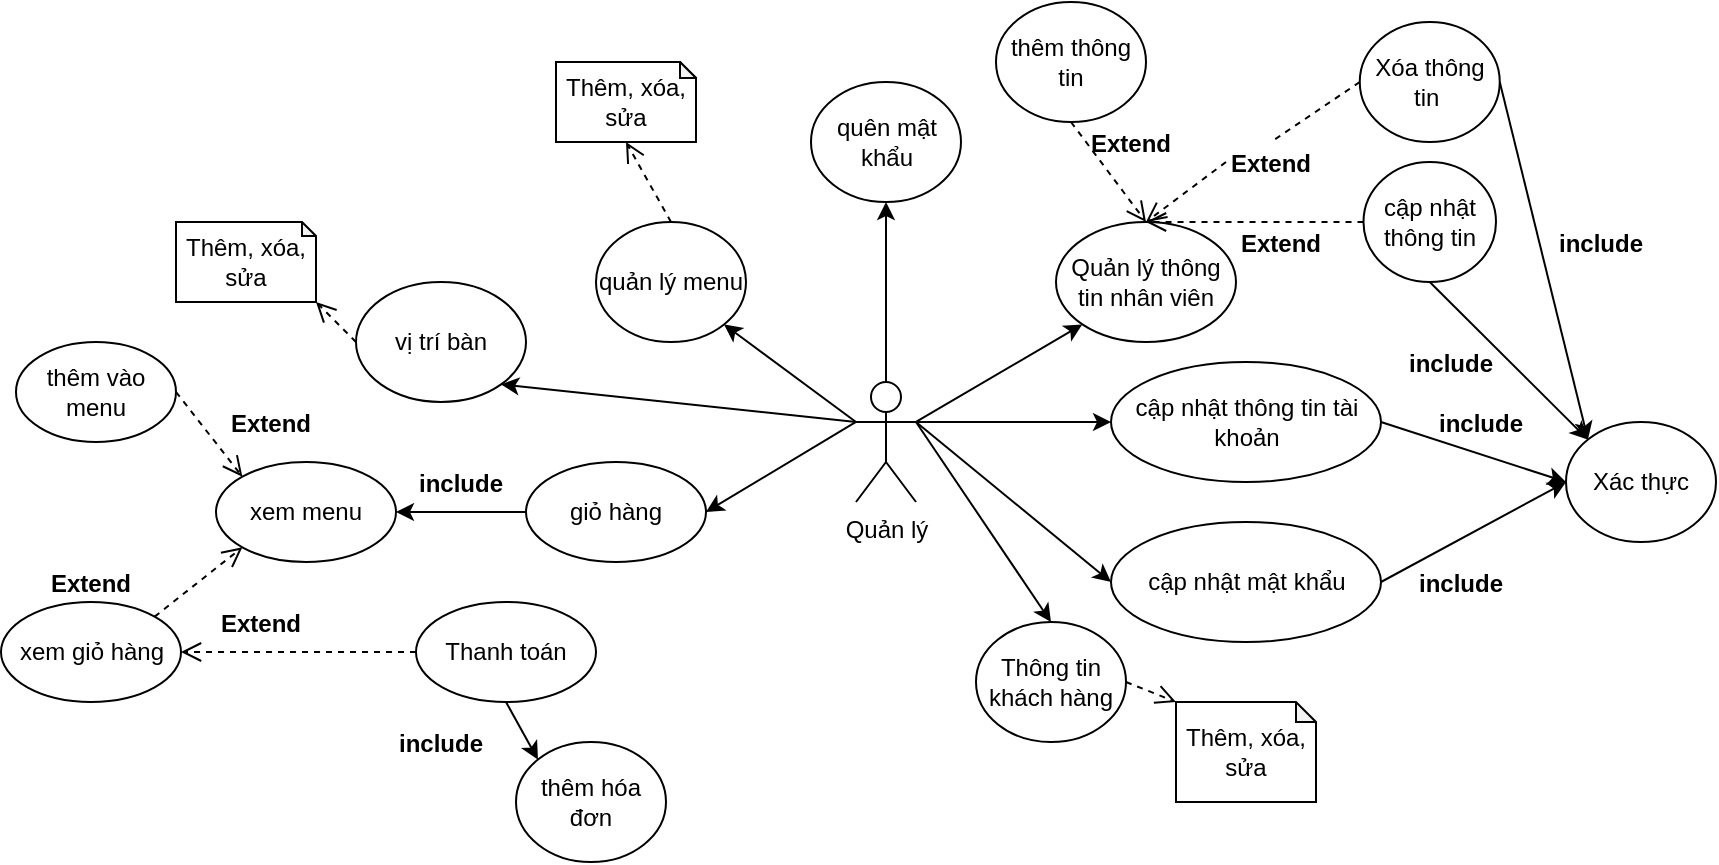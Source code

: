 <mxfile version="15.4.0" type="device" pages="4"><diagram id="JOrfrFBB4jhiDXgN8N3N" name="Quản lý"><mxGraphModel dx="2176" dy="618" grid="1" gridSize="10" guides="1" tooltips="1" connect="1" arrows="1" fold="1" page="1" pageScale="1" pageWidth="850" pageHeight="1100" math="0" shadow="0"><root><mxCell id="0"/><mxCell id="1" parent="0"/><mxCell id="pCPacxo7BIz0ugXKm5aS-73" value="" style="edgeStyle=orthogonalEdgeStyle;rounded=0;orthogonalLoop=1;jettySize=auto;html=1;entryX=0.5;entryY=1;entryDx=0;entryDy=0;entryPerimeter=0;" parent="1" source="pCPacxo7BIz0ugXKm5aS-1" target="pCPacxo7BIz0ugXKm5aS-71" edge="1"><mxGeometry relative="1" as="geometry"><mxPoint x="365" y="200" as="targetPoint"/></mxGeometry></mxCell><mxCell id="pCPacxo7BIz0ugXKm5aS-1" value="Quản lý" style="shape=umlActor;verticalLabelPosition=bottom;verticalAlign=top;html=1;outlineConnect=0;" parent="1" vertex="1"><mxGeometry x="350" y="280" width="30" height="60" as="geometry"/></mxCell><mxCell id="pCPacxo7BIz0ugXKm5aS-4" value="Quản lý thông tin nhân viên" style="ellipse;whiteSpace=wrap;html=1;" parent="1" vertex="1"><mxGeometry x="450" y="200" width="90" height="60" as="geometry"/></mxCell><mxCell id="pCPacxo7BIz0ugXKm5aS-16" value="quản lý menu" style="ellipse;whiteSpace=wrap;html=1;" parent="1" vertex="1"><mxGeometry x="220" y="200" width="75" height="60" as="geometry"/></mxCell><mxCell id="pCPacxo7BIz0ugXKm5aS-17" value="Thêm, xóa, sửa" style="shape=note;whiteSpace=wrap;html=1;backgroundOutline=1;darkOpacity=0.05;size=8;" parent="1" vertex="1"><mxGeometry x="200" y="120" width="70" height="40" as="geometry"/></mxCell><mxCell id="pCPacxo7BIz0ugXKm5aS-20" value="vị trí bàn" style="ellipse;whiteSpace=wrap;html=1;" parent="1" vertex="1"><mxGeometry x="100" y="230" width="85" height="60" as="geometry"/></mxCell><mxCell id="pCPacxo7BIz0ugXKm5aS-21" value="Thêm, xóa, sửa" style="shape=note;whiteSpace=wrap;html=1;backgroundOutline=1;darkOpacity=0.05;size=7;" parent="1" vertex="1"><mxGeometry x="10" y="200" width="70" height="40" as="geometry"/></mxCell><mxCell id="pCPacxo7BIz0ugXKm5aS-34" value="" style="endArrow=classic;html=1;entryX=0;entryY=1;entryDx=0;entryDy=0;exitX=1;exitY=0.333;exitDx=0;exitDy=0;exitPerimeter=0;" parent="1" source="pCPacxo7BIz0ugXKm5aS-1" target="pCPacxo7BIz0ugXKm5aS-4" edge="1"><mxGeometry width="50" height="50" relative="1" as="geometry"><mxPoint x="410" y="381.72" as="sourcePoint"/><mxPoint x="487.574" y="290.004" as="targetPoint"/></mxGeometry></mxCell><mxCell id="pCPacxo7BIz0ugXKm5aS-35" value="" style="endArrow=classic;html=1;entryX=1;entryY=1;entryDx=0;entryDy=0;exitX=0;exitY=0.333;exitDx=0;exitDy=0;exitPerimeter=0;" parent="1" source="pCPacxo7BIz0ugXKm5aS-1" target="pCPacxo7BIz0ugXKm5aS-16" edge="1"><mxGeometry width="50" height="50" relative="1" as="geometry"><mxPoint x="180" y="330" as="sourcePoint"/><mxPoint x="317.5" y="290" as="targetPoint"/></mxGeometry></mxCell><mxCell id="pCPacxo7BIz0ugXKm5aS-36" value="" style="html=1;verticalAlign=bottom;endArrow=open;dashed=1;endSize=8;entryX=1;entryY=1;entryDx=0;entryDy=0;exitX=0;exitY=0.5;exitDx=0;exitDy=0;entryPerimeter=0;" parent="1" source="pCPacxo7BIz0ugXKm5aS-20" target="pCPacxo7BIz0ugXKm5aS-21" edge="1"><mxGeometry relative="1" as="geometry"><mxPoint x="450" y="470" as="sourcePoint"/><mxPoint x="390" y="420" as="targetPoint"/></mxGeometry></mxCell><mxCell id="pCPacxo7BIz0ugXKm5aS-38" value="" style="html=1;verticalAlign=bottom;endArrow=open;dashed=1;endSize=8;entryX=0.5;entryY=1;entryDx=0;entryDy=0;exitX=0.5;exitY=0;exitDx=0;exitDy=0;entryPerimeter=0;" parent="1" source="pCPacxo7BIz0ugXKm5aS-16" target="pCPacxo7BIz0ugXKm5aS-17" edge="1"><mxGeometry relative="1" as="geometry"><mxPoint x="560" y="470" as="sourcePoint"/><mxPoint x="500" y="420" as="targetPoint"/></mxGeometry></mxCell><mxCell id="pCPacxo7BIz0ugXKm5aS-42" value="cập nhật thông tin tài khoản" style="ellipse;whiteSpace=wrap;html=1;" parent="1" vertex="1"><mxGeometry x="477.5" y="270" width="135" height="60" as="geometry"/></mxCell><mxCell id="pCPacxo7BIz0ugXKm5aS-43" value="cập nhật mật khẩu" style="ellipse;whiteSpace=wrap;html=1;" parent="1" vertex="1"><mxGeometry x="477.5" y="350" width="135" height="60" as="geometry"/></mxCell><mxCell id="pCPacxo7BIz0ugXKm5aS-44" value="thêm hóa đơn" style="ellipse;whiteSpace=wrap;html=1;" parent="1" vertex="1"><mxGeometry x="180" y="460" width="75" height="60" as="geometry"/></mxCell><mxCell id="pCPacxo7BIz0ugXKm5aS-49" value="Thông tin khách hàng" style="ellipse;whiteSpace=wrap;html=1;" parent="1" vertex="1"><mxGeometry x="410" y="400" width="75" height="60" as="geometry"/></mxCell><mxCell id="pCPacxo7BIz0ugXKm5aS-50" value="Thêm, xóa, sửa" style="shape=note;whiteSpace=wrap;html=1;backgroundOutline=1;darkOpacity=0.05;size=10;" parent="1" vertex="1"><mxGeometry x="510" y="440" width="70" height="50" as="geometry"/></mxCell><mxCell id="pCPacxo7BIz0ugXKm5aS-51" value="" style="html=1;verticalAlign=bottom;endArrow=open;dashed=1;endSize=8;exitX=1;exitY=0.5;exitDx=0;exitDy=0;entryX=0;entryY=0;entryDx=0;entryDy=0;entryPerimeter=0;" parent="1" source="pCPacxo7BIz0ugXKm5aS-49" target="pCPacxo7BIz0ugXKm5aS-50" edge="1"><mxGeometry relative="1" as="geometry"><mxPoint x="715" y="850" as="sourcePoint"/><mxPoint x="535" y="590" as="targetPoint"/></mxGeometry></mxCell><mxCell id="pCPacxo7BIz0ugXKm5aS-52" value="" style="endArrow=classic;html=1;exitX=1;exitY=0.333;exitDx=0;exitDy=0;exitPerimeter=0;entryX=0.5;entryY=0;entryDx=0;entryDy=0;" parent="1" source="pCPacxo7BIz0ugXKm5aS-1" target="pCPacxo7BIz0ugXKm5aS-49" edge="1"><mxGeometry width="50" height="50" relative="1" as="geometry"><mxPoint x="445" y="350" as="sourcePoint"/><mxPoint x="565" y="540" as="targetPoint"/></mxGeometry></mxCell><mxCell id="pCPacxo7BIz0ugXKm5aS-53" value="" style="endArrow=classic;html=1;entryX=0;entryY=0.5;entryDx=0;entryDy=0;exitX=1;exitY=0.5;exitDx=0;exitDy=0;" parent="1" source="pCPacxo7BIz0ugXKm5aS-42" target="pCPacxo7BIz0ugXKm5aS-74" edge="1"><mxGeometry width="50" height="50" relative="1" as="geometry"><mxPoint x="550" y="300" as="sourcePoint"/><mxPoint x="362.5" y="600" as="targetPoint"/></mxGeometry></mxCell><mxCell id="pCPacxo7BIz0ugXKm5aS-54" value="" style="endArrow=classic;html=1;entryX=0;entryY=0.5;entryDx=0;entryDy=0;exitX=1;exitY=0.5;exitDx=0;exitDy=0;" parent="1" source="pCPacxo7BIz0ugXKm5aS-43" target="pCPacxo7BIz0ugXKm5aS-74" edge="1"><mxGeometry width="50" height="50" relative="1" as="geometry"><mxPoint x="500" y="330" as="sourcePoint"/><mxPoint x="295" y="610" as="targetPoint"/></mxGeometry></mxCell><mxCell id="pCPacxo7BIz0ugXKm5aS-55" value="giỏ hàng" style="ellipse;whiteSpace=wrap;html=1;" parent="1" vertex="1"><mxGeometry x="185" y="320" width="90" height="50" as="geometry"/></mxCell><mxCell id="pCPacxo7BIz0ugXKm5aS-62" value="Thanh toán" style="ellipse;whiteSpace=wrap;html=1;" parent="1" vertex="1"><mxGeometry x="130" y="390" width="90" height="50" as="geometry"/></mxCell><mxCell id="pCPacxo7BIz0ugXKm5aS-66" value="include" style="text;align=center;fontStyle=1;verticalAlign=middle;spacingLeft=3;spacingRight=3;strokeColor=none;rotatable=0;points=[[0,0.5],[1,0.5]];portConstraint=eastwest;" parent="1" vertex="1"><mxGeometry x="120" y="450" width="45" height="20" as="geometry"/></mxCell><mxCell id="pCPacxo7BIz0ugXKm5aS-67" value="" style="endArrow=classic;html=1;entryX=0;entryY=0;entryDx=0;entryDy=0;exitX=0.5;exitY=1;exitDx=0;exitDy=0;" parent="1" source="pCPacxo7BIz0ugXKm5aS-62" target="pCPacxo7BIz0ugXKm5aS-44" edge="1"><mxGeometry width="50" height="50" relative="1" as="geometry"><mxPoint x="192.5" y="500" as="sourcePoint"/><mxPoint x="100" y="460" as="targetPoint"/></mxGeometry></mxCell><mxCell id="pCPacxo7BIz0ugXKm5aS-68" value="" style="endArrow=classic;html=1;entryX=1;entryY=0.5;entryDx=0;entryDy=0;exitX=0;exitY=0.333;exitDx=0;exitDy=0;exitPerimeter=0;" parent="1" source="pCPacxo7BIz0ugXKm5aS-1" target="pCPacxo7BIz0ugXKm5aS-55" edge="1"><mxGeometry width="50" height="50" relative="1" as="geometry"><mxPoint x="370" y="320" as="sourcePoint"/><mxPoint x="277.5" y="280" as="targetPoint"/></mxGeometry></mxCell><mxCell id="pCPacxo7BIz0ugXKm5aS-71" value="quên mật khẩu" style="ellipse;whiteSpace=wrap;html=1;" parent="1" vertex="1"><mxGeometry x="327.5" y="130" width="75" height="60" as="geometry"/></mxCell><mxCell id="pCPacxo7BIz0ugXKm5aS-74" value="Xác thực" style="ellipse;whiteSpace=wrap;html=1;" parent="1" vertex="1"><mxGeometry x="705" y="300" width="75" height="60" as="geometry"/></mxCell><mxCell id="pCPacxo7BIz0ugXKm5aS-77" value="include" style="text;align=center;fontStyle=1;verticalAlign=middle;spacingLeft=3;spacingRight=3;strokeColor=none;rotatable=0;points=[[0,0.5],[1,0.5]];portConstraint=eastwest;" parent="1" vertex="1"><mxGeometry x="630" y="370" width="45" height="20" as="geometry"/></mxCell><mxCell id="pCPacxo7BIz0ugXKm5aS-78" value="include" style="text;align=center;fontStyle=1;verticalAlign=middle;spacingLeft=3;spacingRight=3;strokeColor=none;rotatable=0;points=[[0,0.5],[1,0.5]];portConstraint=eastwest;" parent="1" vertex="1"><mxGeometry x="640" y="290" width="45" height="20" as="geometry"/></mxCell><mxCell id="pCPacxo7BIz0ugXKm5aS-79" value="" style="endArrow=classic;html=1;entryX=0;entryY=0.5;entryDx=0;entryDy=0;exitX=1;exitY=0.333;exitDx=0;exitDy=0;exitPerimeter=0;" parent="1" source="pCPacxo7BIz0ugXKm5aS-1" target="pCPacxo7BIz0ugXKm5aS-42" edge="1"><mxGeometry width="50" height="50" relative="1" as="geometry"><mxPoint x="430" y="325" as="sourcePoint"/><mxPoint x="567.5" y="365" as="targetPoint"/></mxGeometry></mxCell><mxCell id="pCPacxo7BIz0ugXKm5aS-80" value="" style="endArrow=classic;html=1;entryX=0;entryY=0.5;entryDx=0;entryDy=0;exitX=1;exitY=0.333;exitDx=0;exitDy=0;exitPerimeter=0;" parent="1" source="pCPacxo7BIz0ugXKm5aS-1" target="pCPacxo7BIz0ugXKm5aS-43" edge="1"><mxGeometry width="50" height="50" relative="1" as="geometry"><mxPoint x="632.5" y="320" as="sourcePoint"/><mxPoint x="770" y="360" as="targetPoint"/></mxGeometry></mxCell><mxCell id="pCPacxo7BIz0ugXKm5aS-81" value="thêm thông tin" style="ellipse;whiteSpace=wrap;html=1;" parent="1" vertex="1"><mxGeometry x="420" y="90" width="75" height="60" as="geometry"/></mxCell><mxCell id="pCPacxo7BIz0ugXKm5aS-83" value="Xóa thông tin&amp;nbsp;" style="ellipse;whiteSpace=wrap;html=1;" parent="1" vertex="1"><mxGeometry x="601.88" y="100" width="70" height="60" as="geometry"/></mxCell><mxCell id="pCPacxo7BIz0ugXKm5aS-84" value="cập nhật thông tin" style="ellipse;whiteSpace=wrap;html=1;" parent="1" vertex="1"><mxGeometry x="603.75" y="170" width="66.25" height="60" as="geometry"/></mxCell><mxCell id="pCPacxo7BIz0ugXKm5aS-85" value="" style="endArrow=classic;html=1;entryX=0;entryY=0;entryDx=0;entryDy=0;exitX=1;exitY=0.5;exitDx=0;exitDy=0;" parent="1" source="pCPacxo7BIz0ugXKm5aS-83" target="pCPacxo7BIz0ugXKm5aS-74" edge="1"><mxGeometry width="50" height="50" relative="1" as="geometry"><mxPoint x="750" y="150" as="sourcePoint"/><mxPoint x="720" y="140" as="targetPoint"/></mxGeometry></mxCell><mxCell id="pCPacxo7BIz0ugXKm5aS-86" value="" style="endArrow=classic;html=1;entryX=0;entryY=0;entryDx=0;entryDy=0;exitX=0.5;exitY=1;exitDx=0;exitDy=0;" parent="1" source="pCPacxo7BIz0ugXKm5aS-84" target="pCPacxo7BIz0ugXKm5aS-74" edge="1"><mxGeometry width="50" height="50" relative="1" as="geometry"><mxPoint x="700" y="180" as="sourcePoint"/><mxPoint x="720" y="140" as="targetPoint"/></mxGeometry></mxCell><mxCell id="pCPacxo7BIz0ugXKm5aS-88" value="include" style="text;align=center;fontStyle=1;verticalAlign=middle;spacingLeft=3;spacingRight=3;strokeColor=none;rotatable=0;points=[[0,0.5],[1,0.5]];portConstraint=eastwest;" parent="1" vertex="1"><mxGeometry x="625" y="260" width="45" height="20" as="geometry"/></mxCell><mxCell id="pCPacxo7BIz0ugXKm5aS-89" value="include" style="text;align=center;fontStyle=1;verticalAlign=middle;spacingLeft=3;spacingRight=3;strokeColor=none;rotatable=0;points=[[0,0.5],[1,0.5]];portConstraint=eastwest;" parent="1" vertex="1"><mxGeometry x="700" y="200" width="45" height="20" as="geometry"/></mxCell><mxCell id="pCPacxo7BIz0ugXKm5aS-92" value="" style="html=1;verticalAlign=bottom;endArrow=open;dashed=1;endSize=8;exitX=0;exitY=0.5;exitDx=0;exitDy=0;entryX=0.5;entryY=0;entryDx=0;entryDy=0;startArrow=none;" parent="1" source="pCPacxo7BIz0ugXKm5aS-96" target="pCPacxo7BIz0ugXKm5aS-4" edge="1"><mxGeometry relative="1" as="geometry"><mxPoint x="771.31" y="120" as="sourcePoint"/><mxPoint x="713.684" y="81.338" as="targetPoint"/></mxGeometry></mxCell><mxCell id="pCPacxo7BIz0ugXKm5aS-93" value="" style="html=1;verticalAlign=bottom;endArrow=open;dashed=1;endSize=8;exitX=0;exitY=0.5;exitDx=0;exitDy=0;" parent="1" source="pCPacxo7BIz0ugXKm5aS-84" edge="1"><mxGeometry relative="1" as="geometry"><mxPoint x="676.31" y="58.66" as="sourcePoint"/><mxPoint x="495" y="200" as="targetPoint"/></mxGeometry></mxCell><mxCell id="pCPacxo7BIz0ugXKm5aS-94" value="" style="html=1;verticalAlign=bottom;endArrow=open;dashed=1;endSize=8;exitX=0.5;exitY=1;exitDx=0;exitDy=0;entryX=0.5;entryY=0;entryDx=0;entryDy=0;" parent="1" source="pCPacxo7BIz0ugXKm5aS-81" target="pCPacxo7BIz0ugXKm5aS-4" edge="1"><mxGeometry relative="1" as="geometry"><mxPoint x="647.63" y="58.66" as="sourcePoint"/><mxPoint x="590.004" y="19.998" as="targetPoint"/></mxGeometry></mxCell><mxCell id="pCPacxo7BIz0ugXKm5aS-95" value="Extend" style="text;align=center;fontStyle=1;verticalAlign=middle;spacingLeft=3;spacingRight=3;strokeColor=none;rotatable=0;points=[[0,0.5],[1,0.5]];portConstraint=eastwest;" parent="1" vertex="1"><mxGeometry x="465" y="150" width="45" height="20" as="geometry"/></mxCell><mxCell id="pCPacxo7BIz0ugXKm5aS-97" value="Extend" style="text;align=center;fontStyle=1;verticalAlign=middle;spacingLeft=3;spacingRight=3;strokeColor=none;rotatable=0;points=[[0,0.5],[1,0.5]];portConstraint=eastwest;" parent="1" vertex="1"><mxGeometry x="540" y="200" width="45" height="20" as="geometry"/></mxCell><mxCell id="pCPacxo7BIz0ugXKm5aS-96" value="Extend" style="text;align=center;fontStyle=1;verticalAlign=middle;spacingLeft=3;spacingRight=3;strokeColor=none;rotatable=0;points=[[0,0.5],[1,0.5]];portConstraint=eastwest;" parent="1" vertex="1"><mxGeometry x="535" y="160" width="45" height="20" as="geometry"/></mxCell><mxCell id="pCPacxo7BIz0ugXKm5aS-98" value="" style="html=1;verticalAlign=bottom;endArrow=none;dashed=1;endSize=8;exitX=0;exitY=0.5;exitDx=0;exitDy=0;entryX=0.5;entryY=0;entryDx=0;entryDy=0;" parent="1" source="pCPacxo7BIz0ugXKm5aS-83" target="pCPacxo7BIz0ugXKm5aS-96" edge="1"><mxGeometry relative="1" as="geometry"><mxPoint x="601.88" y="130" as="sourcePoint"/><mxPoint x="495" y="200" as="targetPoint"/></mxGeometry></mxCell><mxCell id="JXaKYfbYsO3SlWCFjjN3-1" value="xem menu" style="ellipse;whiteSpace=wrap;html=1;" parent="1" vertex="1"><mxGeometry x="30" y="320" width="90" height="50" as="geometry"/></mxCell><mxCell id="JXaKYfbYsO3SlWCFjjN3-2" value="" style="endArrow=classic;html=1;entryX=1;entryY=0.5;entryDx=0;entryDy=0;exitX=0;exitY=0.5;exitDx=0;exitDy=0;" parent="1" source="pCPacxo7BIz0ugXKm5aS-55" target="JXaKYfbYsO3SlWCFjjN3-1" edge="1"><mxGeometry width="50" height="50" relative="1" as="geometry"><mxPoint x="185" y="340" as="sourcePoint"/><mxPoint x="90" y="340" as="targetPoint"/></mxGeometry></mxCell><mxCell id="JXaKYfbYsO3SlWCFjjN3-3" value="include" style="text;align=center;fontStyle=1;verticalAlign=middle;spacingLeft=3;spacingRight=3;strokeColor=none;rotatable=0;points=[[0,0.5],[1,0.5]];portConstraint=eastwest;" parent="1" vertex="1"><mxGeometry x="130" y="320" width="45" height="20" as="geometry"/></mxCell><mxCell id="JXaKYfbYsO3SlWCFjjN3-4" value="thêm vào menu" style="ellipse;whiteSpace=wrap;html=1;" parent="1" vertex="1"><mxGeometry x="-70" y="260" width="80" height="50" as="geometry"/></mxCell><mxCell id="JXaKYfbYsO3SlWCFjjN3-8" value="" style="html=1;verticalAlign=bottom;endArrow=open;dashed=1;endSize=8;exitX=1;exitY=0.5;exitDx=0;exitDy=0;entryX=0;entryY=0;entryDx=0;entryDy=0;" parent="1" source="JXaKYfbYsO3SlWCFjjN3-4" target="JXaKYfbYsO3SlWCFjjN3-1" edge="1"><mxGeometry relative="1" as="geometry"><mxPoint x="167.5" y="410" as="sourcePoint"/><mxPoint x="195" y="355" as="targetPoint"/></mxGeometry></mxCell><mxCell id="JXaKYfbYsO3SlWCFjjN3-9" value="Extend" style="text;align=center;fontStyle=1;verticalAlign=middle;spacingLeft=3;spacingRight=3;strokeColor=none;rotatable=0;points=[[0,0.5],[1,0.5]];portConstraint=eastwest;" parent="1" vertex="1"><mxGeometry x="35" y="290" width="45" height="20" as="geometry"/></mxCell><mxCell id="JXaKYfbYsO3SlWCFjjN3-10" value="xem giỏ hàng" style="ellipse;whiteSpace=wrap;html=1;" parent="1" vertex="1"><mxGeometry x="-77.5" y="390" width="90" height="50" as="geometry"/></mxCell><mxCell id="JXaKYfbYsO3SlWCFjjN3-12" value="Extend" style="text;align=center;fontStyle=1;verticalAlign=middle;spacingLeft=3;spacingRight=3;strokeColor=none;rotatable=0;points=[[0,0.5],[1,0.5]];portConstraint=eastwest;" parent="1" vertex="1"><mxGeometry x="-55" y="370" width="45" height="20" as="geometry"/></mxCell><mxCell id="JXaKYfbYsO3SlWCFjjN3-13" value="" style="html=1;verticalAlign=bottom;endArrow=open;dashed=1;endSize=8;exitX=1;exitY=0;exitDx=0;exitDy=0;entryX=0;entryY=1;entryDx=0;entryDy=0;" parent="1" source="JXaKYfbYsO3SlWCFjjN3-10" target="JXaKYfbYsO3SlWCFjjN3-1" edge="1"><mxGeometry relative="1" as="geometry"><mxPoint x="30" y="295" as="sourcePoint"/><mxPoint x="55" y="330" as="targetPoint"/></mxGeometry></mxCell><mxCell id="JXaKYfbYsO3SlWCFjjN3-15" value="" style="html=1;verticalAlign=bottom;endArrow=open;dashed=1;endSize=8;exitX=0;exitY=0.5;exitDx=0;exitDy=0;entryX=1;entryY=0.5;entryDx=0;entryDy=0;" parent="1" source="pCPacxo7BIz0ugXKm5aS-62" target="JXaKYfbYsO3SlWCFjjN3-10" edge="1"><mxGeometry relative="1" as="geometry"><mxPoint x="-13.18" y="407.322" as="sourcePoint"/><mxPoint x="23.18" y="372.678" as="targetPoint"/></mxGeometry></mxCell><mxCell id="JXaKYfbYsO3SlWCFjjN3-16" value="Extend" style="text;align=center;fontStyle=1;verticalAlign=middle;spacingLeft=3;spacingRight=3;strokeColor=none;rotatable=0;points=[[0,0.5],[1,0.5]];portConstraint=eastwest;" parent="1" vertex="1"><mxGeometry x="30" y="390" width="45" height="20" as="geometry"/></mxCell><mxCell id="JXaKYfbYsO3SlWCFjjN3-20" value="Thêm, xóa, sửa" style="shape=note;whiteSpace=wrap;html=1;backgroundOutline=1;darkOpacity=0.05;size=8;" parent="1" vertex="1"><mxGeometry x="200" y="120" width="70" height="40" as="geometry"/></mxCell><mxCell id="EblqHK-Ox-0AOwBQnu-4-1" value="" style="endArrow=classic;html=1;entryX=1;entryY=1;entryDx=0;entryDy=0;exitX=0;exitY=0.333;exitDx=0;exitDy=0;exitPerimeter=0;" parent="1" source="pCPacxo7BIz0ugXKm5aS-1" target="pCPacxo7BIz0ugXKm5aS-20" edge="1"><mxGeometry width="50" height="50" relative="1" as="geometry"><mxPoint x="296.16" y="324.32" as="sourcePoint"/><mxPoint x="229.998" y="275.675" as="targetPoint"/></mxGeometry></mxCell></root></mxGraphModel></diagram><diagram id="CzsavodfcbVznqG4bjMO" name="Nhân viên"><mxGraphModel dx="2176" dy="618" grid="1" gridSize="10" guides="1" tooltips="1" connect="1" arrows="1" fold="1" page="1" pageScale="1" pageWidth="850" pageHeight="1100" math="0" shadow="0"><root><mxCell id="7MTinUVwuasLGoGKUtFl-0"/><mxCell id="7MTinUVwuasLGoGKUtFl-1" parent="7MTinUVwuasLGoGKUtFl-0"/><mxCell id="piwXunB8wBjZSPGS-wzO-0" value="" style="edgeStyle=orthogonalEdgeStyle;rounded=0;orthogonalLoop=1;jettySize=auto;html=1;entryX=0.5;entryY=1;entryDx=0;entryDy=0;entryPerimeter=0;" parent="7MTinUVwuasLGoGKUtFl-1" source="piwXunB8wBjZSPGS-wzO-1" target="piwXunB8wBjZSPGS-wzO-27" edge="1"><mxGeometry relative="1" as="geometry"><mxPoint x="365" y="200" as="targetPoint"/></mxGeometry></mxCell><mxCell id="piwXunB8wBjZSPGS-wzO-1" value="Nhân viên" style="shape=umlActor;verticalLabelPosition=bottom;verticalAlign=top;html=1;outlineConnect=0;" parent="7MTinUVwuasLGoGKUtFl-1" vertex="1"><mxGeometry x="350" y="280" width="30" height="60" as="geometry"/></mxCell><mxCell id="piwXunB8wBjZSPGS-wzO-11" value="cập nhật thông tin tài khoản" style="ellipse;whiteSpace=wrap;html=1;" parent="7MTinUVwuasLGoGKUtFl-1" vertex="1"><mxGeometry x="470" y="200" width="135" height="60" as="geometry"/></mxCell><mxCell id="piwXunB8wBjZSPGS-wzO-12" value="cập nhật mật khẩu" style="ellipse;whiteSpace=wrap;html=1;" parent="7MTinUVwuasLGoGKUtFl-1" vertex="1"><mxGeometry x="470" y="280" width="135" height="60" as="geometry"/></mxCell><mxCell id="piwXunB8wBjZSPGS-wzO-13" value="thêm hóa đơn" style="ellipse;whiteSpace=wrap;html=1;" parent="7MTinUVwuasLGoGKUtFl-1" vertex="1"><mxGeometry x="232.5" y="405" width="75" height="60" as="geometry"/></mxCell><mxCell id="piwXunB8wBjZSPGS-wzO-14" value="Thông tin khách hàng" style="ellipse;whiteSpace=wrap;html=1;" parent="7MTinUVwuasLGoGKUtFl-1" vertex="1"><mxGeometry x="402.5" y="330" width="75" height="60" as="geometry"/></mxCell><mxCell id="piwXunB8wBjZSPGS-wzO-15" value="Thêm, xóa, sửa" style="shape=note;whiteSpace=wrap;html=1;backgroundOutline=1;darkOpacity=0.05;size=10;" parent="7MTinUVwuasLGoGKUtFl-1" vertex="1"><mxGeometry x="502.5" y="370" width="70" height="50" as="geometry"/></mxCell><mxCell id="piwXunB8wBjZSPGS-wzO-16" value="" style="html=1;verticalAlign=bottom;endArrow=open;dashed=1;endSize=8;exitX=1;exitY=0.5;exitDx=0;exitDy=0;entryX=0;entryY=0;entryDx=0;entryDy=0;entryPerimeter=0;" parent="7MTinUVwuasLGoGKUtFl-1" source="piwXunB8wBjZSPGS-wzO-14" target="piwXunB8wBjZSPGS-wzO-15" edge="1"><mxGeometry relative="1" as="geometry"><mxPoint x="707.5" y="780" as="sourcePoint"/><mxPoint x="527.5" y="520" as="targetPoint"/></mxGeometry></mxCell><mxCell id="piwXunB8wBjZSPGS-wzO-17" value="" style="endArrow=classic;html=1;exitX=1;exitY=0.333;exitDx=0;exitDy=0;exitPerimeter=0;entryX=0;entryY=0;entryDx=0;entryDy=0;" parent="7MTinUVwuasLGoGKUtFl-1" source="piwXunB8wBjZSPGS-wzO-1" target="piwXunB8wBjZSPGS-wzO-14" edge="1"><mxGeometry width="50" height="50" relative="1" as="geometry"><mxPoint x="445" y="350" as="sourcePoint"/><mxPoint x="565" y="540" as="targetPoint"/></mxGeometry></mxCell><mxCell id="piwXunB8wBjZSPGS-wzO-18" value="" style="endArrow=classic;html=1;entryX=0;entryY=0.5;entryDx=0;entryDy=0;exitX=1;exitY=0.5;exitDx=0;exitDy=0;" parent="7MTinUVwuasLGoGKUtFl-1" source="piwXunB8wBjZSPGS-wzO-11" target="piwXunB8wBjZSPGS-wzO-28" edge="1"><mxGeometry width="50" height="50" relative="1" as="geometry"><mxPoint x="542.5" y="230" as="sourcePoint"/><mxPoint x="355" y="530" as="targetPoint"/></mxGeometry></mxCell><mxCell id="piwXunB8wBjZSPGS-wzO-19" value="" style="endArrow=classic;html=1;entryX=0;entryY=0.5;entryDx=0;entryDy=0;exitX=1;exitY=0.5;exitDx=0;exitDy=0;" parent="7MTinUVwuasLGoGKUtFl-1" source="piwXunB8wBjZSPGS-wzO-12" target="piwXunB8wBjZSPGS-wzO-28" edge="1"><mxGeometry width="50" height="50" relative="1" as="geometry"><mxPoint x="492.5" y="260" as="sourcePoint"/><mxPoint x="287.5" y="540" as="targetPoint"/></mxGeometry></mxCell><mxCell id="piwXunB8wBjZSPGS-wzO-20" value="giỏ hàng" style="ellipse;whiteSpace=wrap;html=1;" parent="7MTinUVwuasLGoGKUtFl-1" vertex="1"><mxGeometry x="237.5" y="265" width="90" height="50" as="geometry"/></mxCell><mxCell id="piwXunB8wBjZSPGS-wzO-23" value="Thanh toán" style="ellipse;whiteSpace=wrap;html=1;" parent="7MTinUVwuasLGoGKUtFl-1" vertex="1"><mxGeometry x="182.5" y="335" width="90" height="50" as="geometry"/></mxCell><mxCell id="piwXunB8wBjZSPGS-wzO-24" value="include" style="text;align=center;fontStyle=1;verticalAlign=middle;spacingLeft=3;spacingRight=3;strokeColor=none;rotatable=0;points=[[0,0.5],[1,0.5]];portConstraint=eastwest;" parent="7MTinUVwuasLGoGKUtFl-1" vertex="1"><mxGeometry x="172.5" y="395" width="45" height="20" as="geometry"/></mxCell><mxCell id="piwXunB8wBjZSPGS-wzO-25" value="" style="endArrow=classic;html=1;entryX=0;entryY=0;entryDx=0;entryDy=0;exitX=0.5;exitY=1;exitDx=0;exitDy=0;" parent="7MTinUVwuasLGoGKUtFl-1" source="piwXunB8wBjZSPGS-wzO-23" target="piwXunB8wBjZSPGS-wzO-13" edge="1"><mxGeometry width="50" height="50" relative="1" as="geometry"><mxPoint x="245" y="445" as="sourcePoint"/><mxPoint x="152.5" y="405" as="targetPoint"/></mxGeometry></mxCell><mxCell id="piwXunB8wBjZSPGS-wzO-26" value="" style="endArrow=classic;html=1;entryX=1;entryY=0.5;entryDx=0;entryDy=0;exitX=0;exitY=0.333;exitDx=0;exitDy=0;exitPerimeter=0;" parent="7MTinUVwuasLGoGKUtFl-1" source="piwXunB8wBjZSPGS-wzO-1" target="piwXunB8wBjZSPGS-wzO-20" edge="1"><mxGeometry width="50" height="50" relative="1" as="geometry"><mxPoint x="370" y="320" as="sourcePoint"/><mxPoint x="277.5" y="280" as="targetPoint"/></mxGeometry></mxCell><mxCell id="piwXunB8wBjZSPGS-wzO-27" value="quên mật khẩu" style="ellipse;whiteSpace=wrap;html=1;" parent="7MTinUVwuasLGoGKUtFl-1" vertex="1"><mxGeometry x="327.5" y="130" width="75" height="60" as="geometry"/></mxCell><mxCell id="piwXunB8wBjZSPGS-wzO-28" value="Xác thực" style="ellipse;whiteSpace=wrap;html=1;" parent="7MTinUVwuasLGoGKUtFl-1" vertex="1"><mxGeometry x="697.5" y="230" width="75" height="60" as="geometry"/></mxCell><mxCell id="piwXunB8wBjZSPGS-wzO-29" value="include" style="text;align=center;fontStyle=1;verticalAlign=middle;spacingLeft=3;spacingRight=3;strokeColor=none;rotatable=0;points=[[0,0.5],[1,0.5]];portConstraint=eastwest;" parent="7MTinUVwuasLGoGKUtFl-1" vertex="1"><mxGeometry x="622.5" y="300" width="45" height="20" as="geometry"/></mxCell><mxCell id="piwXunB8wBjZSPGS-wzO-30" value="include" style="text;align=center;fontStyle=1;verticalAlign=middle;spacingLeft=3;spacingRight=3;strokeColor=none;rotatable=0;points=[[0,0.5],[1,0.5]];portConstraint=eastwest;" parent="7MTinUVwuasLGoGKUtFl-1" vertex="1"><mxGeometry x="632.5" y="220" width="45" height="20" as="geometry"/></mxCell><mxCell id="piwXunB8wBjZSPGS-wzO-31" value="" style="endArrow=classic;html=1;entryX=0;entryY=0.5;entryDx=0;entryDy=0;exitX=1;exitY=0.333;exitDx=0;exitDy=0;exitPerimeter=0;" parent="7MTinUVwuasLGoGKUtFl-1" source="piwXunB8wBjZSPGS-wzO-1" target="piwXunB8wBjZSPGS-wzO-11" edge="1"><mxGeometry width="50" height="50" relative="1" as="geometry"><mxPoint x="430" y="325" as="sourcePoint"/><mxPoint x="567.5" y="365" as="targetPoint"/></mxGeometry></mxCell><mxCell id="piwXunB8wBjZSPGS-wzO-32" value="" style="endArrow=classic;html=1;entryX=0;entryY=0.5;entryDx=0;entryDy=0;exitX=1;exitY=0.333;exitDx=0;exitDy=0;exitPerimeter=0;" parent="7MTinUVwuasLGoGKUtFl-1" source="piwXunB8wBjZSPGS-wzO-1" target="piwXunB8wBjZSPGS-wzO-12" edge="1"><mxGeometry width="50" height="50" relative="1" as="geometry"><mxPoint x="632.5" y="320" as="sourcePoint"/><mxPoint x="770" y="360" as="targetPoint"/></mxGeometry></mxCell><mxCell id="piwXunB8wBjZSPGS-wzO-47" value="xem menu" style="ellipse;whiteSpace=wrap;html=1;" parent="7MTinUVwuasLGoGKUtFl-1" vertex="1"><mxGeometry x="87.5" y="265" width="90" height="50" as="geometry"/></mxCell><mxCell id="piwXunB8wBjZSPGS-wzO-48" value="" style="endArrow=classic;html=1;entryX=1;entryY=0.5;entryDx=0;entryDy=0;exitX=0;exitY=0.5;exitDx=0;exitDy=0;" parent="7MTinUVwuasLGoGKUtFl-1" source="piwXunB8wBjZSPGS-wzO-20" target="piwXunB8wBjZSPGS-wzO-47" edge="1"><mxGeometry width="50" height="50" relative="1" as="geometry"><mxPoint x="237.5" y="285" as="sourcePoint"/><mxPoint x="142.5" y="285" as="targetPoint"/></mxGeometry></mxCell><mxCell id="piwXunB8wBjZSPGS-wzO-49" value="include" style="text;align=center;fontStyle=1;verticalAlign=middle;spacingLeft=3;spacingRight=3;strokeColor=none;rotatable=0;points=[[0,0.5],[1,0.5]];portConstraint=eastwest;" parent="7MTinUVwuasLGoGKUtFl-1" vertex="1"><mxGeometry x="182.5" y="265" width="45" height="20" as="geometry"/></mxCell><mxCell id="piwXunB8wBjZSPGS-wzO-50" value="thêm vào menu" style="ellipse;whiteSpace=wrap;html=1;" parent="7MTinUVwuasLGoGKUtFl-1" vertex="1"><mxGeometry x="-17.5" y="205" width="80" height="50" as="geometry"/></mxCell><mxCell id="piwXunB8wBjZSPGS-wzO-51" value="" style="html=1;verticalAlign=bottom;endArrow=open;dashed=1;endSize=8;exitX=1;exitY=0.5;exitDx=0;exitDy=0;entryX=0;entryY=0;entryDx=0;entryDy=0;" parent="7MTinUVwuasLGoGKUtFl-1" source="piwXunB8wBjZSPGS-wzO-50" target="piwXunB8wBjZSPGS-wzO-47" edge="1"><mxGeometry relative="1" as="geometry"><mxPoint x="220" y="355" as="sourcePoint"/><mxPoint x="247.5" y="300" as="targetPoint"/></mxGeometry></mxCell><mxCell id="piwXunB8wBjZSPGS-wzO-52" value="Extend" style="text;align=center;fontStyle=1;verticalAlign=middle;spacingLeft=3;spacingRight=3;strokeColor=none;rotatable=0;points=[[0,0.5],[1,0.5]];portConstraint=eastwest;" parent="7MTinUVwuasLGoGKUtFl-1" vertex="1"><mxGeometry x="87.5" y="235" width="45" height="20" as="geometry"/></mxCell><mxCell id="piwXunB8wBjZSPGS-wzO-53" value="xem giỏ hàng" style="ellipse;whiteSpace=wrap;html=1;" parent="7MTinUVwuasLGoGKUtFl-1" vertex="1"><mxGeometry x="-25" y="335" width="90" height="50" as="geometry"/></mxCell><mxCell id="piwXunB8wBjZSPGS-wzO-54" value="Extend" style="text;align=center;fontStyle=1;verticalAlign=middle;spacingLeft=3;spacingRight=3;strokeColor=none;rotatable=0;points=[[0,0.5],[1,0.5]];portConstraint=eastwest;" parent="7MTinUVwuasLGoGKUtFl-1" vertex="1"><mxGeometry x="-2.5" y="315" width="45" height="20" as="geometry"/></mxCell><mxCell id="piwXunB8wBjZSPGS-wzO-55" value="" style="html=1;verticalAlign=bottom;endArrow=open;dashed=1;endSize=8;exitX=1;exitY=0;exitDx=0;exitDy=0;entryX=0;entryY=1;entryDx=0;entryDy=0;" parent="7MTinUVwuasLGoGKUtFl-1" source="piwXunB8wBjZSPGS-wzO-53" target="piwXunB8wBjZSPGS-wzO-47" edge="1"><mxGeometry relative="1" as="geometry"><mxPoint x="82.5" y="240" as="sourcePoint"/><mxPoint x="107.5" y="275" as="targetPoint"/></mxGeometry></mxCell><mxCell id="piwXunB8wBjZSPGS-wzO-56" value="" style="html=1;verticalAlign=bottom;endArrow=open;dashed=1;endSize=8;exitX=0;exitY=0.5;exitDx=0;exitDy=0;entryX=1;entryY=0.5;entryDx=0;entryDy=0;" parent="7MTinUVwuasLGoGKUtFl-1" source="piwXunB8wBjZSPGS-wzO-23" target="piwXunB8wBjZSPGS-wzO-53" edge="1"><mxGeometry relative="1" as="geometry"><mxPoint x="39.32" y="352.322" as="sourcePoint"/><mxPoint x="75.68" y="317.678" as="targetPoint"/></mxGeometry></mxCell><mxCell id="piwXunB8wBjZSPGS-wzO-57" value="Extend" style="text;align=center;fontStyle=1;verticalAlign=middle;spacingLeft=3;spacingRight=3;strokeColor=none;rotatable=0;points=[[0,0.5],[1,0.5]];portConstraint=eastwest;" parent="7MTinUVwuasLGoGKUtFl-1" vertex="1"><mxGeometry x="82.5" y="335" width="45" height="20" as="geometry"/></mxCell></root></mxGraphModel></diagram><diagram id="roPME1UL6LIzIihamQe9" name="All"><mxGraphModel dx="1326" dy="618" grid="1" gridSize="10" guides="1" tooltips="1" connect="1" arrows="1" fold="1" page="1" pageScale="1" pageWidth="850" pageHeight="1100" math="0" shadow="0"><root><mxCell id="WSe15mEgDui4hIo4Fsvz-0"/><mxCell id="WSe15mEgDui4hIo4Fsvz-1" parent="WSe15mEgDui4hIo4Fsvz-0"/><mxCell id="Ya2tp8GsUvXsLjpBVhax-1" value="" style="rounded=0;whiteSpace=wrap;html=1;" parent="WSe15mEgDui4hIo4Fsvz-1" vertex="1"><mxGeometry x="150" width="490" height="1000" as="geometry"/></mxCell><mxCell id="UxAnSFfNlsnJfX-j4wQq-1" value="Quản lý" style="shape=umlActor;verticalLabelPosition=bottom;verticalAlign=top;html=1;outlineConnect=0;" parent="WSe15mEgDui4hIo4Fsvz-1" vertex="1"><mxGeometry x="90" y="395" width="30" height="60" as="geometry"/></mxCell><mxCell id="UxAnSFfNlsnJfX-j4wQq-2" value="Quản lý thông tin nhân viên" style="ellipse;whiteSpace=wrap;html=1;" parent="WSe15mEgDui4hIo4Fsvz-1" vertex="1"><mxGeometry x="232.5" y="200" width="90" height="60" as="geometry"/></mxCell><mxCell id="UxAnSFfNlsnJfX-j4wQq-3" value="quản lý menu" style="ellipse;whiteSpace=wrap;html=1;" parent="WSe15mEgDui4hIo4Fsvz-1" vertex="1"><mxGeometry x="335" y="520" width="75" height="60" as="geometry"/></mxCell><mxCell id="UxAnSFfNlsnJfX-j4wQq-5" value="vị trí bàn" style="ellipse;whiteSpace=wrap;html=1;" parent="WSe15mEgDui4hIo4Fsvz-1" vertex="1"><mxGeometry x="442.5" y="390" width="85" height="60" as="geometry"/></mxCell><mxCell id="UxAnSFfNlsnJfX-j4wQq-7" value="" style="endArrow=classic;html=1;entryX=0;entryY=1;entryDx=0;entryDy=0;exitX=1;exitY=0.333;exitDx=0;exitDy=0;exitPerimeter=0;" parent="WSe15mEgDui4hIo4Fsvz-1" source="UxAnSFfNlsnJfX-j4wQq-1" target="UxAnSFfNlsnJfX-j4wQq-2" edge="1"><mxGeometry width="50" height="50" relative="1" as="geometry"><mxPoint x="192.5" y="381.72" as="sourcePoint"/><mxPoint x="270.074" y="290.004" as="targetPoint"/></mxGeometry></mxCell><mxCell id="UxAnSFfNlsnJfX-j4wQq-8" value="" style="endArrow=classic;html=1;exitX=1;exitY=0.333;exitDx=0;exitDy=0;exitPerimeter=0;" parent="WSe15mEgDui4hIo4Fsvz-1" source="UxAnSFfNlsnJfX-j4wQq-1" target="UxAnSFfNlsnJfX-j4wQq-3" edge="1"><mxGeometry width="50" height="50" relative="1" as="geometry"><mxPoint x="-37.5" y="330" as="sourcePoint"/><mxPoint x="100" y="290" as="targetPoint"/></mxGeometry></mxCell><mxCell id="UxAnSFfNlsnJfX-j4wQq-11" value="cập nhật thông tin tài khoản" style="ellipse;whiteSpace=wrap;html=1;" parent="WSe15mEgDui4hIo4Fsvz-1" vertex="1"><mxGeometry x="260" y="270" width="135" height="60" as="geometry"/></mxCell><mxCell id="UxAnSFfNlsnJfX-j4wQq-12" value="cập nhật mật khẩu" style="ellipse;whiteSpace=wrap;html=1;" parent="WSe15mEgDui4hIo4Fsvz-1" vertex="1"><mxGeometry x="260" y="350" width="135" height="60" as="geometry"/></mxCell><mxCell id="UxAnSFfNlsnJfX-j4wQq-13" value="thêm hóa đơn" style="ellipse;whiteSpace=wrap;html=1;" parent="WSe15mEgDui4hIo4Fsvz-1" vertex="1"><mxGeometry x="555" y="720" width="75" height="60" as="geometry"/></mxCell><mxCell id="UxAnSFfNlsnJfX-j4wQq-14" value="Thông tin khách hàng" style="ellipse;whiteSpace=wrap;html=1;" parent="WSe15mEgDui4hIo4Fsvz-1" vertex="1"><mxGeometry x="247.5" y="430" width="75" height="60" as="geometry"/></mxCell><mxCell id="UxAnSFfNlsnJfX-j4wQq-17" value="" style="endArrow=classic;html=1;exitX=1;exitY=0.333;exitDx=0;exitDy=0;exitPerimeter=0;entryX=0;entryY=0.5;entryDx=0;entryDy=0;" parent="WSe15mEgDui4hIo4Fsvz-1" source="UxAnSFfNlsnJfX-j4wQq-1" target="UxAnSFfNlsnJfX-j4wQq-14" edge="1"><mxGeometry width="50" height="50" relative="1" as="geometry"><mxPoint x="227.5" y="350" as="sourcePoint"/><mxPoint x="347.5" y="540" as="targetPoint"/></mxGeometry></mxCell><mxCell id="UxAnSFfNlsnJfX-j4wQq-18" value="" style="endArrow=classic;html=1;entryX=0;entryY=0.5;entryDx=0;entryDy=0;exitX=1;exitY=0.5;exitDx=0;exitDy=0;" parent="WSe15mEgDui4hIo4Fsvz-1" source="UxAnSFfNlsnJfX-j4wQq-11" target="UxAnSFfNlsnJfX-j4wQq-28" edge="1"><mxGeometry width="50" height="50" relative="1" as="geometry"><mxPoint x="332.5" y="300" as="sourcePoint"/><mxPoint x="145" y="600" as="targetPoint"/></mxGeometry></mxCell><mxCell id="UxAnSFfNlsnJfX-j4wQq-19" value="" style="endArrow=classic;html=1;entryX=0;entryY=0.5;entryDx=0;entryDy=0;exitX=1;exitY=0.5;exitDx=0;exitDy=0;" parent="WSe15mEgDui4hIo4Fsvz-1" source="UxAnSFfNlsnJfX-j4wQq-12" target="UxAnSFfNlsnJfX-j4wQq-28" edge="1"><mxGeometry width="50" height="50" relative="1" as="geometry"><mxPoint x="282.5" y="330" as="sourcePoint"/><mxPoint x="77.5" y="610" as="targetPoint"/></mxGeometry></mxCell><mxCell id="UxAnSFfNlsnJfX-j4wQq-20" value="giỏ hàng" style="ellipse;whiteSpace=wrap;html=1;" parent="WSe15mEgDui4hIo4Fsvz-1" vertex="1"><mxGeometry x="437.5" y="640" width="90" height="50" as="geometry"/></mxCell><mxCell id="UxAnSFfNlsnJfX-j4wQq-23" value="Thanh toán" style="ellipse;whiteSpace=wrap;html=1;" parent="WSe15mEgDui4hIo4Fsvz-1" vertex="1"><mxGeometry x="450" y="840" width="90" height="50" as="geometry"/></mxCell><mxCell id="UxAnSFfNlsnJfX-j4wQq-24" value="include" style="text;align=center;fontStyle=1;verticalAlign=middle;spacingLeft=3;spacingRight=3;strokeColor=none;rotatable=0;points=[[0,0.5],[1,0.5]];portConstraint=eastwest;" parent="WSe15mEgDui4hIo4Fsvz-1" vertex="1"><mxGeometry x="527.5" y="800" width="45" height="20" as="geometry"/></mxCell><mxCell id="UxAnSFfNlsnJfX-j4wQq-25" value="" style="endArrow=classic;html=1;entryX=0;entryY=0.5;entryDx=0;entryDy=0;exitX=0.5;exitY=0;exitDx=0;exitDy=0;" parent="WSe15mEgDui4hIo4Fsvz-1" source="UxAnSFfNlsnJfX-j4wQq-23" target="UxAnSFfNlsnJfX-j4wQq-13" edge="1"><mxGeometry width="50" height="50" relative="1" as="geometry"><mxPoint x="567.5" y="950" as="sourcePoint"/><mxPoint x="475" y="910" as="targetPoint"/></mxGeometry></mxCell><mxCell id="UxAnSFfNlsnJfX-j4wQq-26" value="" style="endArrow=classic;html=1;exitX=1;exitY=0.333;exitDx=0;exitDy=0;exitPerimeter=0;" parent="WSe15mEgDui4hIo4Fsvz-1" source="UxAnSFfNlsnJfX-j4wQq-1" target="UxAnSFfNlsnJfX-j4wQq-20" edge="1"><mxGeometry width="50" height="50" relative="1" as="geometry"><mxPoint x="152.5" y="320" as="sourcePoint"/><mxPoint x="60" y="280" as="targetPoint"/></mxGeometry></mxCell><mxCell id="UxAnSFfNlsnJfX-j4wQq-27" value="quên mật khẩu" style="ellipse;whiteSpace=wrap;html=1;" parent="WSe15mEgDui4hIo4Fsvz-1" vertex="1"><mxGeometry x="222.5" y="660" width="75" height="60" as="geometry"/></mxCell><mxCell id="UxAnSFfNlsnJfX-j4wQq-28" value="Xác thực" style="ellipse;whiteSpace=wrap;html=1;" parent="WSe15mEgDui4hIo4Fsvz-1" vertex="1"><mxGeometry x="487.5" y="300" width="75" height="60" as="geometry"/></mxCell><mxCell id="UxAnSFfNlsnJfX-j4wQq-29" value="include" style="text;align=center;fontStyle=1;verticalAlign=middle;spacingLeft=3;spacingRight=3;strokeColor=none;rotatable=0;points=[[0,0.5],[1,0.5]];portConstraint=eastwest;" parent="WSe15mEgDui4hIo4Fsvz-1" vertex="1"><mxGeometry x="412.5" y="370" width="45" height="20" as="geometry"/></mxCell><mxCell id="UxAnSFfNlsnJfX-j4wQq-30" value="include" style="text;align=center;fontStyle=1;verticalAlign=middle;spacingLeft=3;spacingRight=3;strokeColor=none;rotatable=0;points=[[0,0.5],[1,0.5]];portConstraint=eastwest;" parent="WSe15mEgDui4hIo4Fsvz-1" vertex="1"><mxGeometry x="422.5" y="290" width="45" height="20" as="geometry"/></mxCell><mxCell id="UxAnSFfNlsnJfX-j4wQq-31" value="" style="endArrow=classic;html=1;entryX=0;entryY=0.5;entryDx=0;entryDy=0;exitX=1;exitY=0.333;exitDx=0;exitDy=0;exitPerimeter=0;" parent="WSe15mEgDui4hIo4Fsvz-1" source="UxAnSFfNlsnJfX-j4wQq-1" target="UxAnSFfNlsnJfX-j4wQq-11" edge="1"><mxGeometry width="50" height="50" relative="1" as="geometry"><mxPoint x="212.5" y="325" as="sourcePoint"/><mxPoint x="350" y="365" as="targetPoint"/></mxGeometry></mxCell><mxCell id="UxAnSFfNlsnJfX-j4wQq-32" value="" style="endArrow=classic;html=1;entryX=0;entryY=0.5;entryDx=0;entryDy=0;exitX=1;exitY=0.333;exitDx=0;exitDy=0;exitPerimeter=0;" parent="WSe15mEgDui4hIo4Fsvz-1" source="UxAnSFfNlsnJfX-j4wQq-1" target="UxAnSFfNlsnJfX-j4wQq-12" edge="1"><mxGeometry width="50" height="50" relative="1" as="geometry"><mxPoint x="415" y="320" as="sourcePoint"/><mxPoint x="552.5" y="360" as="targetPoint"/></mxGeometry></mxCell><mxCell id="UxAnSFfNlsnJfX-j4wQq-33" value="thêm thông tin" style="ellipse;whiteSpace=wrap;html=1;" parent="WSe15mEgDui4hIo4Fsvz-1" vertex="1"><mxGeometry x="292.5" y="90" width="75" height="60" as="geometry"/></mxCell><mxCell id="UxAnSFfNlsnJfX-j4wQq-34" value="Xóa thông tin&amp;nbsp;" style="ellipse;whiteSpace=wrap;html=1;" parent="WSe15mEgDui4hIo4Fsvz-1" vertex="1"><mxGeometry x="384.38" y="100" width="70" height="60" as="geometry"/></mxCell><mxCell id="UxAnSFfNlsnJfX-j4wQq-35" value="cập nhật thông tin" style="ellipse;whiteSpace=wrap;html=1;" parent="WSe15mEgDui4hIo4Fsvz-1" vertex="1"><mxGeometry x="386.25" y="170" width="66.25" height="60" as="geometry"/></mxCell><mxCell id="UxAnSFfNlsnJfX-j4wQq-36" value="" style="endArrow=classic;html=1;entryX=0;entryY=0;entryDx=0;entryDy=0;exitX=1;exitY=0.5;exitDx=0;exitDy=0;" parent="WSe15mEgDui4hIo4Fsvz-1" source="UxAnSFfNlsnJfX-j4wQq-34" target="UxAnSFfNlsnJfX-j4wQq-28" edge="1"><mxGeometry width="50" height="50" relative="1" as="geometry"><mxPoint x="532.5" y="150" as="sourcePoint"/><mxPoint x="502.5" y="140" as="targetPoint"/></mxGeometry></mxCell><mxCell id="UxAnSFfNlsnJfX-j4wQq-37" value="" style="endArrow=classic;html=1;entryX=0;entryY=0;entryDx=0;entryDy=0;exitX=0.5;exitY=1;exitDx=0;exitDy=0;" parent="WSe15mEgDui4hIo4Fsvz-1" source="UxAnSFfNlsnJfX-j4wQq-35" target="UxAnSFfNlsnJfX-j4wQq-28" edge="1"><mxGeometry width="50" height="50" relative="1" as="geometry"><mxPoint x="482.5" y="180" as="sourcePoint"/><mxPoint x="502.5" y="140" as="targetPoint"/></mxGeometry></mxCell><mxCell id="UxAnSFfNlsnJfX-j4wQq-38" value="include" style="text;align=center;fontStyle=1;verticalAlign=middle;spacingLeft=3;spacingRight=3;strokeColor=none;rotatable=0;points=[[0,0.5],[1,0.5]];portConstraint=eastwest;" parent="WSe15mEgDui4hIo4Fsvz-1" vertex="1"><mxGeometry x="407.5" y="260" width="45" height="20" as="geometry"/></mxCell><mxCell id="UxAnSFfNlsnJfX-j4wQq-39" value="include" style="text;align=center;fontStyle=1;verticalAlign=middle;spacingLeft=3;spacingRight=3;strokeColor=none;rotatable=0;points=[[0,0.5],[1,0.5]];portConstraint=eastwest;" parent="WSe15mEgDui4hIo4Fsvz-1" vertex="1"><mxGeometry x="482.5" y="200" width="45" height="20" as="geometry"/></mxCell><mxCell id="UxAnSFfNlsnJfX-j4wQq-40" value="" style="html=1;verticalAlign=bottom;endArrow=open;dashed=1;endSize=8;exitX=0;exitY=0.5;exitDx=0;exitDy=0;entryX=0.5;entryY=0;entryDx=0;entryDy=0;startArrow=none;" parent="WSe15mEgDui4hIo4Fsvz-1" source="UxAnSFfNlsnJfX-j4wQq-45" target="UxAnSFfNlsnJfX-j4wQq-2" edge="1"><mxGeometry relative="1" as="geometry"><mxPoint x="553.81" y="120" as="sourcePoint"/><mxPoint x="496.184" y="81.338" as="targetPoint"/></mxGeometry></mxCell><mxCell id="UxAnSFfNlsnJfX-j4wQq-41" value="" style="html=1;verticalAlign=bottom;endArrow=open;dashed=1;endSize=8;exitX=0;exitY=0.5;exitDx=0;exitDy=0;" parent="WSe15mEgDui4hIo4Fsvz-1" source="UxAnSFfNlsnJfX-j4wQq-35" edge="1"><mxGeometry relative="1" as="geometry"><mxPoint x="458.81" y="58.66" as="sourcePoint"/><mxPoint x="277.5" y="200" as="targetPoint"/></mxGeometry></mxCell><mxCell id="UxAnSFfNlsnJfX-j4wQq-42" value="" style="html=1;verticalAlign=bottom;endArrow=open;dashed=1;endSize=8;exitX=0.5;exitY=1;exitDx=0;exitDy=0;entryX=0.5;entryY=0;entryDx=0;entryDy=0;" parent="WSe15mEgDui4hIo4Fsvz-1" source="UxAnSFfNlsnJfX-j4wQq-33" target="UxAnSFfNlsnJfX-j4wQq-2" edge="1"><mxGeometry relative="1" as="geometry"><mxPoint x="430.13" y="58.66" as="sourcePoint"/><mxPoint x="372.504" y="19.998" as="targetPoint"/></mxGeometry></mxCell><mxCell id="UxAnSFfNlsnJfX-j4wQq-43" value="Extend" style="text;align=center;fontStyle=1;verticalAlign=middle;spacingLeft=3;spacingRight=3;strokeColor=none;rotatable=0;points=[[0,0.5],[1,0.5]];portConstraint=eastwest;" parent="WSe15mEgDui4hIo4Fsvz-1" vertex="1"><mxGeometry x="260" y="150" width="45" height="20" as="geometry"/></mxCell><mxCell id="UxAnSFfNlsnJfX-j4wQq-44" value="Extend" style="text;align=center;fontStyle=1;verticalAlign=middle;spacingLeft=3;spacingRight=3;strokeColor=none;rotatable=0;points=[[0,0.5],[1,0.5]];portConstraint=eastwest;" parent="WSe15mEgDui4hIo4Fsvz-1" vertex="1"><mxGeometry x="322.5" y="200" width="45" height="20" as="geometry"/></mxCell><mxCell id="UxAnSFfNlsnJfX-j4wQq-45" value="Extend" style="text;align=center;fontStyle=1;verticalAlign=middle;spacingLeft=3;spacingRight=3;strokeColor=none;rotatable=0;points=[[0,0.5],[1,0.5]];portConstraint=eastwest;" parent="WSe15mEgDui4hIo4Fsvz-1" vertex="1"><mxGeometry x="317.5" y="160" width="45" height="20" as="geometry"/></mxCell><mxCell id="UxAnSFfNlsnJfX-j4wQq-46" value="" style="html=1;verticalAlign=bottom;endArrow=none;dashed=1;endSize=8;exitX=0;exitY=0.5;exitDx=0;exitDy=0;entryX=0.5;entryY=0;entryDx=0;entryDy=0;" parent="WSe15mEgDui4hIo4Fsvz-1" source="UxAnSFfNlsnJfX-j4wQq-34" target="UxAnSFfNlsnJfX-j4wQq-45" edge="1"><mxGeometry relative="1" as="geometry"><mxPoint x="384.38" y="130" as="sourcePoint"/><mxPoint x="277.5" y="200" as="targetPoint"/></mxGeometry></mxCell><mxCell id="UxAnSFfNlsnJfX-j4wQq-47" value="xem menu" style="ellipse;whiteSpace=wrap;html=1;" parent="WSe15mEgDui4hIo4Fsvz-1" vertex="1"><mxGeometry x="405" y="770" width="90" height="50" as="geometry"/></mxCell><mxCell id="UxAnSFfNlsnJfX-j4wQq-48" value="" style="endArrow=classic;html=1;entryX=1;entryY=0.5;entryDx=0;entryDy=0;exitX=0.5;exitY=1;exitDx=0;exitDy=0;" parent="WSe15mEgDui4hIo4Fsvz-1" source="UxAnSFfNlsnJfX-j4wQq-20" target="UxAnSFfNlsnJfX-j4wQq-47" edge="1"><mxGeometry width="50" height="50" relative="1" as="geometry"><mxPoint x="560" y="790" as="sourcePoint"/><mxPoint x="465" y="790" as="targetPoint"/></mxGeometry></mxCell><mxCell id="UxAnSFfNlsnJfX-j4wQq-49" value="include" style="text;align=center;fontStyle=1;verticalAlign=middle;spacingLeft=3;spacingRight=3;strokeColor=none;rotatable=0;points=[[0,0.5],[1,0.5]];portConstraint=eastwest;" parent="WSe15mEgDui4hIo4Fsvz-1" vertex="1"><mxGeometry x="437.5" y="700" width="45" height="20" as="geometry"/></mxCell><mxCell id="UxAnSFfNlsnJfX-j4wQq-50" value="thêm vào menu" style="ellipse;whiteSpace=wrap;html=1;" parent="WSe15mEgDui4hIo4Fsvz-1" vertex="1"><mxGeometry x="305" y="710" width="80" height="50" as="geometry"/></mxCell><mxCell id="UxAnSFfNlsnJfX-j4wQq-51" value="" style="html=1;verticalAlign=bottom;endArrow=open;dashed=1;endSize=8;exitX=1;exitY=0.5;exitDx=0;exitDy=0;entryX=0;entryY=0;entryDx=0;entryDy=0;" parent="WSe15mEgDui4hIo4Fsvz-1" source="UxAnSFfNlsnJfX-j4wQq-50" target="UxAnSFfNlsnJfX-j4wQq-47" edge="1"><mxGeometry relative="1" as="geometry"><mxPoint x="542.5" y="860" as="sourcePoint"/><mxPoint x="570" y="805" as="targetPoint"/></mxGeometry></mxCell><mxCell id="UxAnSFfNlsnJfX-j4wQq-52" value="Extend" style="text;align=center;fontStyle=1;verticalAlign=middle;spacingLeft=3;spacingRight=3;strokeColor=none;rotatable=0;points=[[0,0.5],[1,0.5]];portConstraint=eastwest;" parent="WSe15mEgDui4hIo4Fsvz-1" vertex="1"><mxGeometry x="410" y="740" width="45" height="20" as="geometry"/></mxCell><mxCell id="UxAnSFfNlsnJfX-j4wQq-53" value="xem giỏ hàng" style="ellipse;whiteSpace=wrap;html=1;" parent="WSe15mEgDui4hIo4Fsvz-1" vertex="1"><mxGeometry x="297.5" y="840" width="90" height="50" as="geometry"/></mxCell><mxCell id="UxAnSFfNlsnJfX-j4wQq-54" value="Extend" style="text;align=center;fontStyle=1;verticalAlign=middle;spacingLeft=3;spacingRight=3;strokeColor=none;rotatable=0;points=[[0,0.5],[1,0.5]];portConstraint=eastwest;" parent="WSe15mEgDui4hIo4Fsvz-1" vertex="1"><mxGeometry x="320" y="820" width="45" height="20" as="geometry"/></mxCell><mxCell id="UxAnSFfNlsnJfX-j4wQq-55" value="" style="html=1;verticalAlign=bottom;endArrow=open;dashed=1;endSize=8;exitX=1;exitY=0;exitDx=0;exitDy=0;entryX=0;entryY=1;entryDx=0;entryDy=0;" parent="WSe15mEgDui4hIo4Fsvz-1" source="UxAnSFfNlsnJfX-j4wQq-53" target="UxAnSFfNlsnJfX-j4wQq-47" edge="1"><mxGeometry relative="1" as="geometry"><mxPoint x="405" y="745" as="sourcePoint"/><mxPoint x="430" y="780" as="targetPoint"/></mxGeometry></mxCell><mxCell id="UxAnSFfNlsnJfX-j4wQq-56" value="" style="html=1;verticalAlign=bottom;endArrow=open;dashed=1;endSize=8;exitX=0;exitY=0.5;exitDx=0;exitDy=0;entryX=1;entryY=0.5;entryDx=0;entryDy=0;" parent="WSe15mEgDui4hIo4Fsvz-1" source="UxAnSFfNlsnJfX-j4wQq-23" target="UxAnSFfNlsnJfX-j4wQq-53" edge="1"><mxGeometry relative="1" as="geometry"><mxPoint x="361.82" y="857.322" as="sourcePoint"/><mxPoint x="398.18" y="822.678" as="targetPoint"/></mxGeometry></mxCell><mxCell id="UxAnSFfNlsnJfX-j4wQq-57" value="Extend" style="text;align=center;fontStyle=1;verticalAlign=middle;spacingLeft=3;spacingRight=3;strokeColor=none;rotatable=0;points=[[0,0.5],[1,0.5]];portConstraint=eastwest;" parent="WSe15mEgDui4hIo4Fsvz-1" vertex="1"><mxGeometry x="405" y="840" width="45" height="20" as="geometry"/></mxCell><mxCell id="UxAnSFfNlsnJfX-j4wQq-68" value="" style="endArrow=classic;html=1;entryX=0.5;entryY=0;entryDx=0;entryDy=0;" parent="WSe15mEgDui4hIo4Fsvz-1" target="UxAnSFfNlsnJfX-j4wQq-27" edge="1"><mxGeometry width="50" height="50" relative="1" as="geometry"><mxPoint x="120" y="410" as="sourcePoint"/><mxPoint x="76.338" y="261.355" as="targetPoint"/></mxGeometry></mxCell><mxCell id="C1RwXyBdGGBcNmMpxPD0-0" value="Nhân viên" style="shape=umlActor;verticalLabelPosition=bottom;verticalAlign=top;html=1;outlineConnect=0;" parent="WSe15mEgDui4hIo4Fsvz-1" vertex="1"><mxGeometry x="90" y="560" width="30" height="60" as="geometry"/></mxCell><mxCell id="C1RwXyBdGGBcNmMpxPD0-6" value="" style="endArrow=classic;html=1;exitX=1;exitY=0.333;exitDx=0;exitDy=0;exitPerimeter=0;entryX=0;entryY=0.5;entryDx=0;entryDy=0;" parent="WSe15mEgDui4hIo4Fsvz-1" source="C1RwXyBdGGBcNmMpxPD0-0" target="UxAnSFfNlsnJfX-j4wQq-14" edge="1"><mxGeometry width="50" height="50" relative="1" as="geometry"><mxPoint x="70" y="499.01" as="sourcePoint"/><mxPoint x="267.52" y="709.998" as="targetPoint"/></mxGeometry></mxCell><mxCell id="u-Im5cTRB1qeww16sYEr-0" value="" style="endArrow=classic;html=1;exitX=1;exitY=0.333;exitDx=0;exitDy=0;exitPerimeter=0;entryX=0;entryY=0.5;entryDx=0;entryDy=0;" parent="WSe15mEgDui4hIo4Fsvz-1" source="C1RwXyBdGGBcNmMpxPD0-0" target="UxAnSFfNlsnJfX-j4wQq-12" edge="1"><mxGeometry width="50" height="50" relative="1" as="geometry"><mxPoint x="130" y="590" as="sourcePoint"/><mxPoint x="237.5" y="450" as="targetPoint"/></mxGeometry></mxCell><mxCell id="u-Im5cTRB1qeww16sYEr-1" value="" style="endArrow=classic;html=1;exitX=1;exitY=0.333;exitDx=0;exitDy=0;exitPerimeter=0;entryX=0;entryY=0.5;entryDx=0;entryDy=0;" parent="WSe15mEgDui4hIo4Fsvz-1" source="C1RwXyBdGGBcNmMpxPD0-0" target="UxAnSFfNlsnJfX-j4wQq-11" edge="1"><mxGeometry width="50" height="50" relative="1" as="geometry"><mxPoint x="140" y="600" as="sourcePoint"/><mxPoint x="247.5" y="460" as="targetPoint"/></mxGeometry></mxCell><mxCell id="Ya2tp8GsUvXsLjpBVhax-0" value="" style="endArrow=classic;html=1;exitX=1;exitY=0.333;exitDx=0;exitDy=0;exitPerimeter=0;entryX=0;entryY=0.5;entryDx=0;entryDy=0;" parent="WSe15mEgDui4hIo4Fsvz-1" source="C1RwXyBdGGBcNmMpxPD0-0" target="UxAnSFfNlsnJfX-j4wQq-20" edge="1"><mxGeometry width="50" height="50" relative="1" as="geometry"><mxPoint x="130" y="590" as="sourcePoint"/><mxPoint x="257.5" y="460" as="targetPoint"/></mxGeometry></mxCell><mxCell id="acYDsLEF7cp_DY1jupiT-0" value="" style="endArrow=classic;html=1;exitX=1;exitY=0.333;exitDx=0;exitDy=0;exitPerimeter=0;entryX=0;entryY=0;entryDx=0;entryDy=0;" parent="WSe15mEgDui4hIo4Fsvz-1" source="C1RwXyBdGGBcNmMpxPD0-0" target="UxAnSFfNlsnJfX-j4wQq-27" edge="1"><mxGeometry width="50" height="50" relative="1" as="geometry"><mxPoint x="130" y="590" as="sourcePoint"/><mxPoint x="450" y="705" as="targetPoint"/></mxGeometry></mxCell><mxCell id="gc3aB0u_R7l_4xsObMYP-0" value="" style="endArrow=classic;html=1;exitX=1;exitY=0.333;exitDx=0;exitDy=0;exitPerimeter=0;entryX=0;entryY=0.5;entryDx=0;entryDy=0;" parent="WSe15mEgDui4hIo4Fsvz-1" source="UxAnSFfNlsnJfX-j4wQq-1" target="UxAnSFfNlsnJfX-j4wQq-5" edge="1"><mxGeometry width="50" height="50" relative="1" as="geometry"><mxPoint x="130" y="590" as="sourcePoint"/><mxPoint x="450" y="705" as="targetPoint"/></mxGeometry></mxCell></root></mxGraphModel></diagram><diagram id="AMcQZKi-i5-t1GaaPbRI" name="ERD"><mxGraphModel dx="1917" dy="906" grid="1" gridSize="10" guides="1" tooltips="1" connect="1" arrows="1" fold="1" page="1" pageScale="1" pageWidth="850" pageHeight="1100" math="0" shadow="0"><root><mxCell id="TR_-2-AthtvNUbfW4Laz-0"/><mxCell id="TR_-2-AthtvNUbfW4Laz-1" parent="TR_-2-AthtvNUbfW4Laz-0"/><mxCell id="TR_-2-AthtvNUbfW4Laz-2" value="User" style="shape=table;startSize=30;container=1;collapsible=0;childLayout=tableLayout;fixedRows=1;rowLines=0;fontStyle=1;align=center;pointerEvents=1;" parent="TR_-2-AthtvNUbfW4Laz-1" vertex="1"><mxGeometry x="270" y="270" width="180" height="220" as="geometry"/></mxCell><mxCell id="TR_-2-AthtvNUbfW4Laz-3" value="" style="shape=partialRectangle;html=1;whiteSpace=wrap;collapsible=0;dropTarget=0;pointerEvents=1;fillColor=none;top=0;left=0;bottom=1;right=0;points=[[0,0.5],[1,0.5]];portConstraint=eastwest;" parent="TR_-2-AthtvNUbfW4Laz-2" vertex="1"><mxGeometry y="30" width="180" height="30" as="geometry"/></mxCell><mxCell id="TR_-2-AthtvNUbfW4Laz-4" value="PK" style="shape=partialRectangle;html=1;whiteSpace=wrap;connectable=0;fillColor=none;top=0;left=0;bottom=0;right=0;overflow=hidden;pointerEvents=1;" parent="TR_-2-AthtvNUbfW4Laz-3" vertex="1"><mxGeometry width="50" height="30" as="geometry"><mxRectangle width="50" height="30" as="alternateBounds"/></mxGeometry></mxCell><mxCell id="TR_-2-AthtvNUbfW4Laz-5" value="UserKey" style="shape=partialRectangle;html=1;whiteSpace=wrap;connectable=0;fillColor=none;top=0;left=0;bottom=0;right=0;align=left;spacingLeft=6;overflow=hidden;pointerEvents=1;" parent="TR_-2-AthtvNUbfW4Laz-3" vertex="1"><mxGeometry x="50" width="130" height="30" as="geometry"><mxRectangle width="130" height="30" as="alternateBounds"/></mxGeometry></mxCell><mxCell id="TR_-2-AthtvNUbfW4Laz-6" value="" style="shape=partialRectangle;html=1;whiteSpace=wrap;collapsible=0;dropTarget=0;pointerEvents=1;fillColor=none;top=0;left=0;bottom=0;right=0;points=[[0,0.5],[1,0.5]];portConstraint=eastwest;" parent="TR_-2-AthtvNUbfW4Laz-2" vertex="1"><mxGeometry y="60" width="180" height="30" as="geometry"/></mxCell><mxCell id="TR_-2-AthtvNUbfW4Laz-7" value="" style="shape=partialRectangle;html=1;whiteSpace=wrap;connectable=0;fillColor=none;top=0;left=0;bottom=0;right=0;overflow=hidden;pointerEvents=1;" parent="TR_-2-AthtvNUbfW4Laz-6" vertex="1"><mxGeometry width="50" height="30" as="geometry"><mxRectangle width="50" height="30" as="alternateBounds"/></mxGeometry></mxCell><mxCell id="TR_-2-AthtvNUbfW4Laz-8" value="UserFullName" style="shape=partialRectangle;html=1;whiteSpace=wrap;connectable=0;fillColor=none;top=0;left=0;bottom=0;right=0;align=left;spacingLeft=6;overflow=hidden;pointerEvents=1;" parent="TR_-2-AthtvNUbfW4Laz-6" vertex="1"><mxGeometry x="50" width="130" height="30" as="geometry"><mxRectangle width="130" height="30" as="alternateBounds"/></mxGeometry></mxCell><mxCell id="TR_-2-AthtvNUbfW4Laz-9" value="" style="shape=partialRectangle;html=1;whiteSpace=wrap;collapsible=0;dropTarget=0;pointerEvents=1;fillColor=none;top=0;left=0;bottom=0;right=0;points=[[0,0.5],[1,0.5]];portConstraint=eastwest;" parent="TR_-2-AthtvNUbfW4Laz-2" vertex="1"><mxGeometry y="90" width="180" height="30" as="geometry"/></mxCell><mxCell id="TR_-2-AthtvNUbfW4Laz-10" value="" style="shape=partialRectangle;html=1;whiteSpace=wrap;connectable=0;fillColor=none;top=0;left=0;bottom=0;right=0;overflow=hidden;pointerEvents=1;" parent="TR_-2-AthtvNUbfW4Laz-9" vertex="1"><mxGeometry width="50" height="30" as="geometry"><mxRectangle width="50" height="30" as="alternateBounds"/></mxGeometry></mxCell><mxCell id="TR_-2-AthtvNUbfW4Laz-11" value="UserBirth" style="shape=partialRectangle;html=1;whiteSpace=wrap;connectable=0;fillColor=none;top=0;left=0;bottom=0;right=0;align=left;spacingLeft=6;overflow=hidden;pointerEvents=1;" parent="TR_-2-AthtvNUbfW4Laz-9" vertex="1"><mxGeometry x="50" width="130" height="30" as="geometry"><mxRectangle width="130" height="30" as="alternateBounds"/></mxGeometry></mxCell><mxCell id="TR_-2-AthtvNUbfW4Laz-12" value="" style="shape=partialRectangle;html=1;whiteSpace=wrap;collapsible=0;dropTarget=0;pointerEvents=1;fillColor=none;top=0;left=0;bottom=0;right=0;points=[[0,0.5],[1,0.5]];portConstraint=eastwest;" parent="TR_-2-AthtvNUbfW4Laz-1" vertex="1"><mxGeometry x="270" y="390" width="180" height="30" as="geometry"/></mxCell><mxCell id="TR_-2-AthtvNUbfW4Laz-13" value="" style="shape=partialRectangle;html=1;whiteSpace=wrap;connectable=0;fillColor=none;top=0;left=0;bottom=0;right=0;overflow=hidden;pointerEvents=1;" parent="TR_-2-AthtvNUbfW4Laz-12" vertex="1"><mxGeometry width="50" height="30" as="geometry"><mxRectangle width="50" height="30" as="alternateBounds"/></mxGeometry></mxCell><mxCell id="TR_-2-AthtvNUbfW4Laz-14" value="UserPhone" style="shape=partialRectangle;html=1;whiteSpace=wrap;connectable=0;fillColor=none;top=0;left=0;bottom=0;right=0;align=left;spacingLeft=6;overflow=hidden;pointerEvents=1;" parent="TR_-2-AthtvNUbfW4Laz-12" vertex="1"><mxGeometry x="50" width="130" height="30" as="geometry"><mxRectangle width="130" height="30" as="alternateBounds"/></mxGeometry></mxCell><mxCell id="TR_-2-AthtvNUbfW4Laz-15" value="" style="shape=partialRectangle;html=1;whiteSpace=wrap;collapsible=0;dropTarget=0;pointerEvents=1;fillColor=none;top=0;left=0;bottom=0;right=0;points=[[0,0.5],[1,0.5]];portConstraint=eastwest;" parent="TR_-2-AthtvNUbfW4Laz-1" vertex="1"><mxGeometry x="270" y="420" width="180" height="30" as="geometry"/></mxCell><mxCell id="TR_-2-AthtvNUbfW4Laz-16" value="" style="shape=partialRectangle;html=1;whiteSpace=wrap;connectable=0;fillColor=none;top=0;left=0;bottom=0;right=0;overflow=hidden;pointerEvents=1;" parent="TR_-2-AthtvNUbfW4Laz-15" vertex="1"><mxGeometry width="50" height="30" as="geometry"><mxRectangle width="50" height="30" as="alternateBounds"/></mxGeometry></mxCell><mxCell id="TR_-2-AthtvNUbfW4Laz-17" value="UserAddress" style="shape=partialRectangle;html=1;whiteSpace=wrap;connectable=0;fillColor=none;top=0;left=0;bottom=0;right=0;align=left;spacingLeft=6;overflow=hidden;pointerEvents=1;" parent="TR_-2-AthtvNUbfW4Laz-15" vertex="1"><mxGeometry x="50" width="130" height="30" as="geometry"><mxRectangle width="130" height="30" as="alternateBounds"/></mxGeometry></mxCell><mxCell id="TR_-2-AthtvNUbfW4Laz-18" value="" style="shape=partialRectangle;html=1;whiteSpace=wrap;collapsible=0;dropTarget=0;pointerEvents=1;fillColor=none;top=0;left=0;bottom=0;right=0;points=[[0,0.5],[1,0.5]];portConstraint=eastwest;" parent="TR_-2-AthtvNUbfW4Laz-1" vertex="1"><mxGeometry x="270" y="450" width="180" height="30" as="geometry"/></mxCell><mxCell id="TR_-2-AthtvNUbfW4Laz-19" value="" style="shape=partialRectangle;html=1;whiteSpace=wrap;connectable=0;fillColor=none;top=0;left=0;bottom=0;right=0;overflow=hidden;pointerEvents=1;" parent="TR_-2-AthtvNUbfW4Laz-18" vertex="1"><mxGeometry width="50" height="30" as="geometry"><mxRectangle width="50" height="30" as="alternateBounds"/></mxGeometry></mxCell><mxCell id="TR_-2-AthtvNUbfW4Laz-20" value="UserEmail" style="shape=partialRectangle;html=1;whiteSpace=wrap;connectable=0;fillColor=none;top=0;left=0;bottom=0;right=0;align=left;spacingLeft=6;overflow=hidden;pointerEvents=1;" parent="TR_-2-AthtvNUbfW4Laz-18" vertex="1"><mxGeometry x="50" width="130" height="30" as="geometry"><mxRectangle width="130" height="30" as="alternateBounds"/></mxGeometry></mxCell><mxCell id="TR_-2-AthtvNUbfW4Laz-21" value="Table" style="shape=table;startSize=30;container=1;collapsible=0;childLayout=tableLayout;fixedRows=1;rowLines=0;fontStyle=1;align=center;pointerEvents=1;" parent="TR_-2-AthtvNUbfW4Laz-1" vertex="1"><mxGeometry x="460" y="610" width="180" height="120" as="geometry"/></mxCell><mxCell id="TR_-2-AthtvNUbfW4Laz-22" value="" style="shape=partialRectangle;html=1;whiteSpace=wrap;collapsible=0;dropTarget=0;pointerEvents=1;fillColor=none;top=0;left=0;bottom=1;right=0;points=[[0,0.5],[1,0.5]];portConstraint=eastwest;" parent="TR_-2-AthtvNUbfW4Laz-21" vertex="1"><mxGeometry y="30" width="180" height="30" as="geometry"/></mxCell><mxCell id="TR_-2-AthtvNUbfW4Laz-23" value="PK" style="shape=partialRectangle;html=1;whiteSpace=wrap;connectable=0;fillColor=none;top=0;left=0;bottom=0;right=0;overflow=hidden;pointerEvents=1;" parent="TR_-2-AthtvNUbfW4Laz-22" vertex="1"><mxGeometry width="40" height="30" as="geometry"><mxRectangle width="40" height="30" as="alternateBounds"/></mxGeometry></mxCell><mxCell id="TR_-2-AthtvNUbfW4Laz-24" value="TKey" style="shape=partialRectangle;html=1;whiteSpace=wrap;connectable=0;fillColor=none;top=0;left=0;bottom=0;right=0;align=left;spacingLeft=6;overflow=hidden;pointerEvents=1;" parent="TR_-2-AthtvNUbfW4Laz-22" vertex="1"><mxGeometry x="40" width="140" height="30" as="geometry"><mxRectangle width="140" height="30" as="alternateBounds"/></mxGeometry></mxCell><mxCell id="TR_-2-AthtvNUbfW4Laz-25" value="" style="shape=partialRectangle;html=1;whiteSpace=wrap;collapsible=0;dropTarget=0;pointerEvents=1;fillColor=none;top=0;left=0;bottom=0;right=0;points=[[0,0.5],[1,0.5]];portConstraint=eastwest;" parent="TR_-2-AthtvNUbfW4Laz-21" vertex="1"><mxGeometry y="60" width="180" height="30" as="geometry"/></mxCell><mxCell id="TR_-2-AthtvNUbfW4Laz-26" value="" style="shape=partialRectangle;html=1;whiteSpace=wrap;connectable=0;fillColor=none;top=0;left=0;bottom=0;right=0;overflow=hidden;pointerEvents=1;" parent="TR_-2-AthtvNUbfW4Laz-25" vertex="1"><mxGeometry width="40" height="30" as="geometry"><mxRectangle width="40" height="30" as="alternateBounds"/></mxGeometry></mxCell><mxCell id="TR_-2-AthtvNUbfW4Laz-27" value="TableName" style="shape=partialRectangle;html=1;whiteSpace=wrap;connectable=0;fillColor=none;top=0;left=0;bottom=0;right=0;align=left;spacingLeft=6;overflow=hidden;pointerEvents=1;" parent="TR_-2-AthtvNUbfW4Laz-25" vertex="1"><mxGeometry x="40" width="140" height="30" as="geometry"><mxRectangle width="140" height="30" as="alternateBounds"/></mxGeometry></mxCell><mxCell id="TR_-2-AthtvNUbfW4Laz-28" value="Menu" style="shape=table;startSize=30;container=1;collapsible=0;childLayout=tableLayout;fixedRows=1;rowLines=0;fontStyle=1;align=center;pointerEvents=1;" parent="TR_-2-AthtvNUbfW4Laz-1" vertex="1"><mxGeometry x="30" y="615" width="180" height="180" as="geometry"/></mxCell><mxCell id="TR_-2-AthtvNUbfW4Laz-29" value="" style="shape=partialRectangle;html=1;whiteSpace=wrap;collapsible=0;dropTarget=0;pointerEvents=1;fillColor=none;top=0;left=0;bottom=1;right=0;points=[[0,0.5],[1,0.5]];portConstraint=eastwest;" parent="TR_-2-AthtvNUbfW4Laz-28" vertex="1"><mxGeometry y="30" width="180" height="30" as="geometry"/></mxCell><mxCell id="TR_-2-AthtvNUbfW4Laz-30" value="PK" style="shape=partialRectangle;html=1;whiteSpace=wrap;connectable=0;fillColor=none;top=0;left=0;bottom=0;right=0;overflow=hidden;pointerEvents=1;" parent="TR_-2-AthtvNUbfW4Laz-29" vertex="1"><mxGeometry width="40" height="30" as="geometry"><mxRectangle width="40" height="30" as="alternateBounds"/></mxGeometry></mxCell><mxCell id="TR_-2-AthtvNUbfW4Laz-31" value="imageDrinkKey" style="shape=partialRectangle;html=1;whiteSpace=wrap;connectable=0;fillColor=none;top=0;left=0;bottom=0;right=0;align=left;spacingLeft=6;overflow=hidden;pointerEvents=1;" parent="TR_-2-AthtvNUbfW4Laz-29" vertex="1"><mxGeometry x="40" width="140" height="30" as="geometry"><mxRectangle width="140" height="30" as="alternateBounds"/></mxGeometry></mxCell><mxCell id="TR_-2-AthtvNUbfW4Laz-32" value="" style="shape=partialRectangle;html=1;whiteSpace=wrap;collapsible=0;dropTarget=0;pointerEvents=1;fillColor=none;top=0;left=0;bottom=0;right=0;points=[[0,0.5],[1,0.5]];portConstraint=eastwest;" parent="TR_-2-AthtvNUbfW4Laz-28" vertex="1"><mxGeometry y="60" width="180" height="30" as="geometry"/></mxCell><mxCell id="TR_-2-AthtvNUbfW4Laz-33" value="" style="shape=partialRectangle;html=1;whiteSpace=wrap;connectable=0;fillColor=none;top=0;left=0;bottom=0;right=0;overflow=hidden;pointerEvents=1;" parent="TR_-2-AthtvNUbfW4Laz-32" vertex="1"><mxGeometry width="40" height="30" as="geometry"><mxRectangle width="40" height="30" as="alternateBounds"/></mxGeometry></mxCell><mxCell id="TR_-2-AthtvNUbfW4Laz-34" value="imageDrink" style="shape=partialRectangle;html=1;whiteSpace=wrap;connectable=0;fillColor=none;top=0;left=0;bottom=0;right=0;align=left;spacingLeft=6;overflow=hidden;pointerEvents=1;" parent="TR_-2-AthtvNUbfW4Laz-32" vertex="1"><mxGeometry x="40" width="140" height="30" as="geometry"><mxRectangle width="140" height="30" as="alternateBounds"/></mxGeometry></mxCell><mxCell id="TR_-2-AthtvNUbfW4Laz-35" value="" style="shape=partialRectangle;html=1;whiteSpace=wrap;collapsible=0;dropTarget=0;pointerEvents=1;fillColor=none;top=0;left=0;bottom=0;right=0;points=[[0,0.5],[1,0.5]];portConstraint=eastwest;" parent="TR_-2-AthtvNUbfW4Laz-28" vertex="1"><mxGeometry y="90" width="180" height="30" as="geometry"/></mxCell><mxCell id="TR_-2-AthtvNUbfW4Laz-36" value="" style="shape=partialRectangle;html=1;whiteSpace=wrap;connectable=0;fillColor=none;top=0;left=0;bottom=0;right=0;overflow=hidden;pointerEvents=1;" parent="TR_-2-AthtvNUbfW4Laz-35" vertex="1"><mxGeometry width="40" height="30" as="geometry"><mxRectangle width="40" height="30" as="alternateBounds"/></mxGeometry></mxCell><mxCell id="TR_-2-AthtvNUbfW4Laz-37" value="nameDrink" style="shape=partialRectangle;html=1;whiteSpace=wrap;connectable=0;fillColor=none;top=0;left=0;bottom=0;right=0;align=left;spacingLeft=6;overflow=hidden;pointerEvents=1;" parent="TR_-2-AthtvNUbfW4Laz-35" vertex="1"><mxGeometry x="40" width="140" height="30" as="geometry"><mxRectangle width="140" height="30" as="alternateBounds"/></mxGeometry></mxCell><mxCell id="TR_-2-AthtvNUbfW4Laz-41" value="" style="shape=partialRectangle;html=1;whiteSpace=wrap;collapsible=0;dropTarget=0;pointerEvents=1;fillColor=none;top=0;left=0;bottom=0;right=0;points=[[0,0.5],[1,0.5]];portConstraint=eastwest;" parent="TR_-2-AthtvNUbfW4Laz-1" vertex="1"><mxGeometry x="30" y="765" width="180" height="30" as="geometry"/></mxCell><mxCell id="TR_-2-AthtvNUbfW4Laz-42" value="" style="shape=partialRectangle;html=1;whiteSpace=wrap;connectable=0;fillColor=none;top=0;left=0;bottom=0;right=0;overflow=hidden;pointerEvents=1;" parent="TR_-2-AthtvNUbfW4Laz-41" vertex="1"><mxGeometry width="40" height="30" as="geometry"><mxRectangle width="40" height="30" as="alternateBounds"/></mxGeometry></mxCell><mxCell id="TR_-2-AthtvNUbfW4Laz-43" value="priceDrink" style="shape=partialRectangle;html=1;whiteSpace=wrap;connectable=0;fillColor=none;top=0;left=0;bottom=0;right=0;align=left;spacingLeft=6;overflow=hidden;pointerEvents=1;" parent="TR_-2-AthtvNUbfW4Laz-41" vertex="1"><mxGeometry x="40" width="140" height="30" as="geometry"><mxRectangle width="140" height="30" as="alternateBounds"/></mxGeometry></mxCell><mxCell id="TR_-2-AthtvNUbfW4Laz-44" value="" style="shape=partialRectangle;html=1;whiteSpace=wrap;collapsible=0;dropTarget=0;pointerEvents=1;fillColor=none;top=0;left=0;bottom=0;right=0;points=[[0,0.5],[1,0.5]];portConstraint=eastwest;" parent="TR_-2-AthtvNUbfW4Laz-1" vertex="1"><mxGeometry x="30" y="735" width="180" height="30" as="geometry"/></mxCell><mxCell id="TR_-2-AthtvNUbfW4Laz-45" value="" style="shape=partialRectangle;html=1;whiteSpace=wrap;connectable=0;fillColor=none;top=0;left=0;bottom=0;right=0;overflow=hidden;pointerEvents=1;" parent="TR_-2-AthtvNUbfW4Laz-44" vertex="1"><mxGeometry width="40" height="30" as="geometry"><mxRectangle width="40" height="30" as="alternateBounds"/></mxGeometry></mxCell><mxCell id="TR_-2-AthtvNUbfW4Laz-46" value="tagDrink" style="shape=partialRectangle;html=1;whiteSpace=wrap;connectable=0;fillColor=none;top=0;left=0;bottom=0;right=0;align=left;spacingLeft=6;overflow=hidden;pointerEvents=1;" parent="TR_-2-AthtvNUbfW4Laz-44" vertex="1"><mxGeometry x="40" width="140" height="30" as="geometry"><mxRectangle width="140" height="30" as="alternateBounds"/></mxGeometry></mxCell><mxCell id="TR_-2-AthtvNUbfW4Laz-47" value="Customer" style="shape=table;startSize=30;container=1;collapsible=0;childLayout=tableLayout;fixedRows=1;rowLines=0;fontStyle=1;align=center;pointerEvents=1;" parent="TR_-2-AthtvNUbfW4Laz-1" vertex="1"><mxGeometry x="10" y="330" width="180" height="150" as="geometry"/></mxCell><mxCell id="TR_-2-AthtvNUbfW4Laz-48" value="" style="shape=partialRectangle;html=1;whiteSpace=wrap;collapsible=0;dropTarget=0;pointerEvents=1;fillColor=none;top=0;left=0;bottom=1;right=0;points=[[0,0.5],[1,0.5]];portConstraint=eastwest;" parent="TR_-2-AthtvNUbfW4Laz-47" vertex="1"><mxGeometry y="30" width="180" height="30" as="geometry"/></mxCell><mxCell id="TR_-2-AthtvNUbfW4Laz-49" value="PK" style="shape=partialRectangle;html=1;whiteSpace=wrap;connectable=0;fillColor=none;top=0;left=0;bottom=0;right=0;overflow=hidden;pointerEvents=1;" parent="TR_-2-AthtvNUbfW4Laz-48" vertex="1"><mxGeometry width="40" height="30" as="geometry"><mxRectangle width="40" height="30" as="alternateBounds"/></mxGeometry></mxCell><mxCell id="TR_-2-AthtvNUbfW4Laz-50" value="CustomKey" style="shape=partialRectangle;html=1;whiteSpace=wrap;connectable=0;fillColor=none;top=0;left=0;bottom=0;right=0;align=left;spacingLeft=6;overflow=hidden;pointerEvents=1;" parent="TR_-2-AthtvNUbfW4Laz-48" vertex="1"><mxGeometry x="40" width="140" height="30" as="geometry"><mxRectangle width="140" height="30" as="alternateBounds"/></mxGeometry></mxCell><mxCell id="TR_-2-AthtvNUbfW4Laz-51" value="" style="shape=partialRectangle;html=1;whiteSpace=wrap;collapsible=0;dropTarget=0;pointerEvents=1;fillColor=none;top=0;left=0;bottom=0;right=0;points=[[0,0.5],[1,0.5]];portConstraint=eastwest;" parent="TR_-2-AthtvNUbfW4Laz-47" vertex="1"><mxGeometry y="60" width="180" height="30" as="geometry"/></mxCell><mxCell id="TR_-2-AthtvNUbfW4Laz-52" value="" style="shape=partialRectangle;html=1;whiteSpace=wrap;connectable=0;fillColor=none;top=0;left=0;bottom=0;right=0;overflow=hidden;pointerEvents=1;" parent="TR_-2-AthtvNUbfW4Laz-51" vertex="1"><mxGeometry width="40" height="30" as="geometry"><mxRectangle width="40" height="30" as="alternateBounds"/></mxGeometry></mxCell><mxCell id="TR_-2-AthtvNUbfW4Laz-53" value="CustomName" style="shape=partialRectangle;html=1;whiteSpace=wrap;connectable=0;fillColor=none;top=0;left=0;bottom=0;right=0;align=left;spacingLeft=6;overflow=hidden;pointerEvents=1;" parent="TR_-2-AthtvNUbfW4Laz-51" vertex="1"><mxGeometry x="40" width="140" height="30" as="geometry"><mxRectangle width="140" height="30" as="alternateBounds"/></mxGeometry></mxCell><mxCell id="TR_-2-AthtvNUbfW4Laz-54" value="" style="shape=partialRectangle;html=1;whiteSpace=wrap;collapsible=0;dropTarget=0;pointerEvents=1;fillColor=none;top=0;left=0;bottom=0;right=0;points=[[0,0.5],[1,0.5]];portConstraint=eastwest;" parent="TR_-2-AthtvNUbfW4Laz-47" vertex="1"><mxGeometry y="90" width="180" height="30" as="geometry"/></mxCell><mxCell id="TR_-2-AthtvNUbfW4Laz-55" value="" style="shape=partialRectangle;html=1;whiteSpace=wrap;connectable=0;fillColor=none;top=0;left=0;bottom=0;right=0;overflow=hidden;pointerEvents=1;" parent="TR_-2-AthtvNUbfW4Laz-54" vertex="1"><mxGeometry width="40" height="30" as="geometry"><mxRectangle width="40" height="30" as="alternateBounds"/></mxGeometry></mxCell><mxCell id="TR_-2-AthtvNUbfW4Laz-56" value="CustomAddress" style="shape=partialRectangle;html=1;whiteSpace=wrap;connectable=0;fillColor=none;top=0;left=0;bottom=0;right=0;align=left;spacingLeft=6;overflow=hidden;pointerEvents=1;" parent="TR_-2-AthtvNUbfW4Laz-54" vertex="1"><mxGeometry x="40" width="140" height="30" as="geometry"><mxRectangle width="140" height="30" as="alternateBounds"/></mxGeometry></mxCell><mxCell id="TR_-2-AthtvNUbfW4Laz-57" value="" style="shape=partialRectangle;html=1;whiteSpace=wrap;collapsible=0;dropTarget=0;pointerEvents=1;fillColor=none;top=0;left=0;bottom=0;right=0;points=[[0,0.5],[1,0.5]];portConstraint=eastwest;" parent="TR_-2-AthtvNUbfW4Laz-1" vertex="1"><mxGeometry x="10" y="450" width="180" height="30" as="geometry"/></mxCell><mxCell id="TR_-2-AthtvNUbfW4Laz-58" value="" style="shape=partialRectangle;html=1;whiteSpace=wrap;connectable=0;fillColor=none;top=0;left=0;bottom=0;right=0;overflow=hidden;pointerEvents=1;" parent="TR_-2-AthtvNUbfW4Laz-57" vertex="1"><mxGeometry width="40" height="30" as="geometry"><mxRectangle width="40" height="30" as="alternateBounds"/></mxGeometry></mxCell><mxCell id="TR_-2-AthtvNUbfW4Laz-59" value="CustomPhone" style="shape=partialRectangle;html=1;whiteSpace=wrap;connectable=0;fillColor=none;top=0;left=0;bottom=0;right=0;align=left;spacingLeft=6;overflow=hidden;pointerEvents=1;" parent="TR_-2-AthtvNUbfW4Laz-57" vertex="1"><mxGeometry x="40" width="140" height="30" as="geometry"><mxRectangle width="140" height="30" as="alternateBounds"/></mxGeometry></mxCell><mxCell id="TR_-2-AthtvNUbfW4Laz-60" value="Cart" style="shape=table;startSize=30;container=1;collapsible=0;childLayout=tableLayout;fixedRows=1;rowLines=0;fontStyle=1;align=center;pointerEvents=1;" parent="TR_-2-AthtvNUbfW4Laz-1" vertex="1"><mxGeometry x="730" y="520" width="180" height="310" as="geometry"/></mxCell><mxCell id="TR_-2-AthtvNUbfW4Laz-61" value="" style="shape=partialRectangle;html=1;whiteSpace=wrap;collapsible=0;dropTarget=0;pointerEvents=1;fillColor=none;top=0;left=0;bottom=1;right=0;points=[[0,0.5],[1,0.5]];portConstraint=eastwest;" parent="TR_-2-AthtvNUbfW4Laz-60" vertex="1"><mxGeometry y="30" width="180" height="30" as="geometry"/></mxCell><mxCell id="TR_-2-AthtvNUbfW4Laz-62" value="PK" style="shape=partialRectangle;html=1;whiteSpace=wrap;connectable=0;fillColor=none;top=0;left=0;bottom=0;right=0;overflow=hidden;pointerEvents=1;" parent="TR_-2-AthtvNUbfW4Laz-61" vertex="1"><mxGeometry width="40" height="30" as="geometry"><mxRectangle width="40" height="30" as="alternateBounds"/></mxGeometry></mxCell><mxCell id="TR_-2-AthtvNUbfW4Laz-63" value="menuDrinkKey" style="shape=partialRectangle;html=1;whiteSpace=wrap;connectable=0;fillColor=none;top=0;left=0;bottom=0;right=0;align=left;spacingLeft=6;overflow=hidden;pointerEvents=1;" parent="TR_-2-AthtvNUbfW4Laz-61" vertex="1"><mxGeometry x="40" width="140" height="30" as="geometry"><mxRectangle width="140" height="30" as="alternateBounds"/></mxGeometry></mxCell><mxCell id="TR_-2-AthtvNUbfW4Laz-64" value="" style="shape=partialRectangle;html=1;whiteSpace=wrap;collapsible=0;dropTarget=0;pointerEvents=1;fillColor=none;top=0;left=0;bottom=0;right=0;points=[[0,0.5],[1,0.5]];portConstraint=eastwest;" parent="TR_-2-AthtvNUbfW4Laz-60" vertex="1"><mxGeometry y="60" width="180" height="30" as="geometry"/></mxCell><mxCell id="TR_-2-AthtvNUbfW4Laz-65" value="" style="shape=partialRectangle;html=1;whiteSpace=wrap;connectable=0;fillColor=none;top=0;left=0;bottom=0;right=0;overflow=hidden;pointerEvents=1;" parent="TR_-2-AthtvNUbfW4Laz-64" vertex="1"><mxGeometry width="40" height="30" as="geometry"><mxRectangle width="40" height="30" as="alternateBounds"/></mxGeometry></mxCell><mxCell id="TR_-2-AthtvNUbfW4Laz-66" value="tagDrink&lt;span style=&quot;white-space: pre&quot;&gt;&#9;&lt;/span&gt;" style="shape=partialRectangle;html=1;whiteSpace=wrap;connectable=0;fillColor=none;top=0;left=0;bottom=0;right=0;align=left;spacingLeft=6;overflow=hidden;pointerEvents=1;" parent="TR_-2-AthtvNUbfW4Laz-64" vertex="1"><mxGeometry x="40" width="140" height="30" as="geometry"><mxRectangle width="140" height="30" as="alternateBounds"/></mxGeometry></mxCell><mxCell id="TR_-2-AthtvNUbfW4Laz-67" value="" style="shape=partialRectangle;html=1;whiteSpace=wrap;collapsible=0;dropTarget=0;pointerEvents=1;fillColor=none;top=0;left=0;bottom=0;right=0;points=[[0,0.5],[1,0.5]];portConstraint=eastwest;" parent="TR_-2-AthtvNUbfW4Laz-60" vertex="1"><mxGeometry y="90" width="180" height="30" as="geometry"/></mxCell><mxCell id="TR_-2-AthtvNUbfW4Laz-68" value="" style="shape=partialRectangle;html=1;whiteSpace=wrap;connectable=0;fillColor=none;top=0;left=0;bottom=0;right=0;overflow=hidden;pointerEvents=1;" parent="TR_-2-AthtvNUbfW4Laz-67" vertex="1"><mxGeometry width="40" height="30" as="geometry"><mxRectangle width="40" height="30" as="alternateBounds"/></mxGeometry></mxCell><mxCell id="TR_-2-AthtvNUbfW4Laz-69" value="nameDrink" style="shape=partialRectangle;html=1;whiteSpace=wrap;connectable=0;fillColor=none;top=0;left=0;bottom=0;right=0;align=left;spacingLeft=6;overflow=hidden;pointerEvents=1;" parent="TR_-2-AthtvNUbfW4Laz-67" vertex="1"><mxGeometry x="40" width="140" height="30" as="geometry"><mxRectangle width="140" height="30" as="alternateBounds"/></mxGeometry></mxCell><mxCell id="TR_-2-AthtvNUbfW4Laz-70" value="" style="shape=partialRectangle;html=1;whiteSpace=wrap;collapsible=0;dropTarget=0;pointerEvents=1;fillColor=none;top=0;left=0;bottom=0;right=0;points=[[0,0.5],[1,0.5]];portConstraint=eastwest;" parent="TR_-2-AthtvNUbfW4Laz-1" vertex="1"><mxGeometry x="730" y="640" width="180" height="30" as="geometry"/></mxCell><mxCell id="TR_-2-AthtvNUbfW4Laz-71" value="" style="shape=partialRectangle;html=1;whiteSpace=wrap;connectable=0;fillColor=none;top=0;left=0;bottom=0;right=0;overflow=hidden;pointerEvents=1;" parent="TR_-2-AthtvNUbfW4Laz-70" vertex="1"><mxGeometry width="40" height="30" as="geometry"><mxRectangle width="40" height="30" as="alternateBounds"/></mxGeometry></mxCell><mxCell id="TR_-2-AthtvNUbfW4Laz-72" value="imageDrink" style="shape=partialRectangle;html=1;whiteSpace=wrap;connectable=0;fillColor=none;top=0;left=0;bottom=0;right=0;align=left;spacingLeft=6;overflow=hidden;pointerEvents=1;" parent="TR_-2-AthtvNUbfW4Laz-70" vertex="1"><mxGeometry x="40" width="140" height="30" as="geometry"><mxRectangle width="140" height="30" as="alternateBounds"/></mxGeometry></mxCell><mxCell id="TR_-2-AthtvNUbfW4Laz-73" value="" style="shape=partialRectangle;html=1;whiteSpace=wrap;collapsible=0;dropTarget=0;pointerEvents=1;fillColor=none;top=0;left=0;bottom=0;right=0;points=[[0,0.5],[1,0.5]];portConstraint=eastwest;" parent="TR_-2-AthtvNUbfW4Laz-1" vertex="1"><mxGeometry x="730" y="670" width="180" height="30" as="geometry"/></mxCell><mxCell id="TR_-2-AthtvNUbfW4Laz-74" value="" style="shape=partialRectangle;html=1;whiteSpace=wrap;connectable=0;fillColor=none;top=0;left=0;bottom=0;right=0;overflow=hidden;pointerEvents=1;" parent="TR_-2-AthtvNUbfW4Laz-73" vertex="1"><mxGeometry width="40" height="30" as="geometry"><mxRectangle width="40" height="30" as="alternateBounds"/></mxGeometry></mxCell><mxCell id="TR_-2-AthtvNUbfW4Laz-75" value="priceDrink" style="shape=partialRectangle;html=1;whiteSpace=wrap;connectable=0;fillColor=none;top=0;left=0;bottom=0;right=0;align=left;spacingLeft=6;overflow=hidden;pointerEvents=1;" parent="TR_-2-AthtvNUbfW4Laz-73" vertex="1"><mxGeometry x="40" width="140" height="30" as="geometry"><mxRectangle width="140" height="30" as="alternateBounds"/></mxGeometry></mxCell><mxCell id="TR_-2-AthtvNUbfW4Laz-76" value="" style="shape=partialRectangle;html=1;whiteSpace=wrap;collapsible=0;dropTarget=0;pointerEvents=1;fillColor=none;top=0;left=0;bottom=0;right=0;points=[[0,0.5],[1,0.5]];portConstraint=eastwest;" parent="TR_-2-AthtvNUbfW4Laz-1" vertex="1"><mxGeometry x="730" y="700" width="180" height="30" as="geometry"/></mxCell><mxCell id="TR_-2-AthtvNUbfW4Laz-77" value="" style="shape=partialRectangle;html=1;whiteSpace=wrap;connectable=0;fillColor=none;top=0;left=0;bottom=0;right=0;overflow=hidden;pointerEvents=1;" parent="TR_-2-AthtvNUbfW4Laz-76" vertex="1"><mxGeometry width="40" height="30" as="geometry"><mxRectangle width="40" height="30" as="alternateBounds"/></mxGeometry></mxCell><mxCell id="TR_-2-AthtvNUbfW4Laz-78" value="Quantity" style="shape=partialRectangle;html=1;whiteSpace=wrap;connectable=0;fillColor=none;top=0;left=0;bottom=0;right=0;align=left;spacingLeft=6;overflow=hidden;pointerEvents=1;" parent="TR_-2-AthtvNUbfW4Laz-76" vertex="1"><mxGeometry x="40" width="140" height="30" as="geometry"><mxRectangle width="140" height="30" as="alternateBounds"/></mxGeometry></mxCell><mxCell id="TR_-2-AthtvNUbfW4Laz-79" value="" style="shape=partialRectangle;html=1;whiteSpace=wrap;collapsible=0;dropTarget=0;pointerEvents=1;fillColor=none;top=0;left=0;bottom=0;right=0;points=[[0,0.5],[1,0.5]];portConstraint=eastwest;" parent="TR_-2-AthtvNUbfW4Laz-1" vertex="1"><mxGeometry x="730" y="730" width="180" height="30" as="geometry"/></mxCell><mxCell id="TR_-2-AthtvNUbfW4Laz-80" value="" style="shape=partialRectangle;html=1;whiteSpace=wrap;connectable=0;fillColor=none;top=0;left=0;bottom=0;right=0;overflow=hidden;pointerEvents=1;" parent="TR_-2-AthtvNUbfW4Laz-79" vertex="1"><mxGeometry width="40" height="30" as="geometry"><mxRectangle width="40" height="30" as="alternateBounds"/></mxGeometry></mxCell><mxCell id="TR_-2-AthtvNUbfW4Laz-81" value="TotalPrice" style="shape=partialRectangle;html=1;whiteSpace=wrap;connectable=0;fillColor=none;top=0;left=0;bottom=0;right=0;align=left;spacingLeft=6;overflow=hidden;pointerEvents=1;" parent="TR_-2-AthtvNUbfW4Laz-79" vertex="1"><mxGeometry x="40" width="140" height="30" as="geometry"><mxRectangle width="140" height="30" as="alternateBounds"/></mxGeometry></mxCell><mxCell id="TR_-2-AthtvNUbfW4Laz-82" value="Bill" style="shape=table;startSize=30;container=1;collapsible=0;childLayout=tableLayout;fixedRows=1;rowLines=0;fontStyle=1;align=center;pointerEvents=1;" parent="TR_-2-AthtvNUbfW4Laz-1" vertex="1"><mxGeometry x="550" y="160" width="180" height="210" as="geometry"/></mxCell><mxCell id="TR_-2-AthtvNUbfW4Laz-83" value="" style="shape=partialRectangle;html=1;whiteSpace=wrap;collapsible=0;dropTarget=0;pointerEvents=1;fillColor=none;top=0;left=0;bottom=1;right=0;points=[[0,0.5],[1,0.5]];portConstraint=eastwest;" parent="TR_-2-AthtvNUbfW4Laz-82" vertex="1"><mxGeometry y="30" width="180" height="30" as="geometry"/></mxCell><mxCell id="TR_-2-AthtvNUbfW4Laz-84" value="PK" style="shape=partialRectangle;html=1;whiteSpace=wrap;connectable=0;fillColor=none;top=0;left=0;bottom=0;right=0;overflow=hidden;pointerEvents=1;" parent="TR_-2-AthtvNUbfW4Laz-83" vertex="1"><mxGeometry width="40" height="30" as="geometry"><mxRectangle width="40" height="30" as="alternateBounds"/></mxGeometry></mxCell><mxCell id="TR_-2-AthtvNUbfW4Laz-85" value="BillKey" style="shape=partialRectangle;html=1;whiteSpace=wrap;connectable=0;fillColor=none;top=0;left=0;bottom=0;right=0;align=left;spacingLeft=6;overflow=hidden;pointerEvents=1;" parent="TR_-2-AthtvNUbfW4Laz-83" vertex="1"><mxGeometry x="40" width="140" height="30" as="geometry"><mxRectangle width="140" height="30" as="alternateBounds"/></mxGeometry></mxCell><mxCell id="TR_-2-AthtvNUbfW4Laz-86" value="" style="shape=partialRectangle;html=1;whiteSpace=wrap;collapsible=0;dropTarget=0;pointerEvents=1;fillColor=none;top=0;left=0;bottom=0;right=0;points=[[0,0.5],[1,0.5]];portConstraint=eastwest;" parent="TR_-2-AthtvNUbfW4Laz-82" vertex="1"><mxGeometry y="60" width="180" height="30" as="geometry"/></mxCell><mxCell id="TR_-2-AthtvNUbfW4Laz-87" value="" style="shape=partialRectangle;html=1;whiteSpace=wrap;connectable=0;fillColor=none;top=0;left=0;bottom=0;right=0;overflow=hidden;pointerEvents=1;" parent="TR_-2-AthtvNUbfW4Laz-86" vertex="1"><mxGeometry width="40" height="30" as="geometry"><mxRectangle width="40" height="30" as="alternateBounds"/></mxGeometry></mxCell><mxCell id="TR_-2-AthtvNUbfW4Laz-88" value="tableName" style="shape=partialRectangle;html=1;whiteSpace=wrap;connectable=0;fillColor=none;top=0;left=0;bottom=0;right=0;align=left;spacingLeft=6;overflow=hidden;pointerEvents=1;" parent="TR_-2-AthtvNUbfW4Laz-86" vertex="1"><mxGeometry x="40" width="140" height="30" as="geometry"><mxRectangle width="140" height="30" as="alternateBounds"/></mxGeometry></mxCell><mxCell id="TR_-2-AthtvNUbfW4Laz-89" value="" style="shape=partialRectangle;html=1;whiteSpace=wrap;collapsible=0;dropTarget=0;pointerEvents=1;fillColor=none;top=0;left=0;bottom=0;right=0;points=[[0,0.5],[1,0.5]];portConstraint=eastwest;" parent="TR_-2-AthtvNUbfW4Laz-82" vertex="1"><mxGeometry y="90" width="180" height="30" as="geometry"/></mxCell><mxCell id="TR_-2-AthtvNUbfW4Laz-90" value="" style="shape=partialRectangle;html=1;whiteSpace=wrap;connectable=0;fillColor=none;top=0;left=0;bottom=0;right=0;overflow=hidden;pointerEvents=1;" parent="TR_-2-AthtvNUbfW4Laz-89" vertex="1"><mxGeometry width="40" height="30" as="geometry"><mxRectangle width="40" height="30" as="alternateBounds"/></mxGeometry></mxCell><mxCell id="TR_-2-AthtvNUbfW4Laz-91" value="UserEmail" style="shape=partialRectangle;html=1;whiteSpace=wrap;connectable=0;fillColor=none;top=0;left=0;bottom=0;right=0;align=left;spacingLeft=6;overflow=hidden;pointerEvents=1;" parent="TR_-2-AthtvNUbfW4Laz-89" vertex="1"><mxGeometry x="40" width="140" height="30" as="geometry"><mxRectangle width="140" height="30" as="alternateBounds"/></mxGeometry></mxCell><mxCell id="TR_-2-AthtvNUbfW4Laz-92" value="" style="shape=partialRectangle;html=1;whiteSpace=wrap;collapsible=0;dropTarget=0;pointerEvents=1;fillColor=none;top=0;left=0;bottom=0;right=0;points=[[0,0.5],[1,0.5]];portConstraint=eastwest;" parent="TR_-2-AthtvNUbfW4Laz-1" vertex="1"><mxGeometry x="550" y="280" width="180" height="30" as="geometry"/></mxCell><mxCell id="TR_-2-AthtvNUbfW4Laz-93" value="" style="shape=partialRectangle;html=1;whiteSpace=wrap;connectable=0;fillColor=none;top=0;left=0;bottom=0;right=0;overflow=hidden;pointerEvents=1;" parent="TR_-2-AthtvNUbfW4Laz-92" vertex="1"><mxGeometry width="40" height="30" as="geometry"><mxRectangle width="40" height="30" as="alternateBounds"/></mxGeometry></mxCell><mxCell id="TR_-2-AthtvNUbfW4Laz-94" value="totalPrice" style="shape=partialRectangle;html=1;whiteSpace=wrap;connectable=0;fillColor=none;top=0;left=0;bottom=0;right=0;align=left;spacingLeft=6;overflow=hidden;pointerEvents=1;" parent="TR_-2-AthtvNUbfW4Laz-92" vertex="1"><mxGeometry x="40" width="140" height="30" as="geometry"><mxRectangle width="140" height="30" as="alternateBounds"/></mxGeometry></mxCell><mxCell id="TR_-2-AthtvNUbfW4Laz-95" value="" style="shape=partialRectangle;html=1;whiteSpace=wrap;collapsible=0;dropTarget=0;pointerEvents=1;fillColor=none;top=0;left=0;bottom=0;right=0;points=[[0,0.5],[1,0.5]];portConstraint=eastwest;" parent="TR_-2-AthtvNUbfW4Laz-1" vertex="1"><mxGeometry x="550" y="310" width="180" height="30" as="geometry"/></mxCell><mxCell id="TR_-2-AthtvNUbfW4Laz-96" value="" style="shape=partialRectangle;html=1;whiteSpace=wrap;connectable=0;fillColor=none;top=0;left=0;bottom=0;right=0;overflow=hidden;pointerEvents=1;" parent="TR_-2-AthtvNUbfW4Laz-95" vertex="1"><mxGeometry width="40" height="30" as="geometry"><mxRectangle width="40" height="30" as="alternateBounds"/></mxGeometry></mxCell><mxCell id="TR_-2-AthtvNUbfW4Laz-97" value="dateTime" style="shape=partialRectangle;html=1;whiteSpace=wrap;connectable=0;fillColor=none;top=0;left=0;bottom=0;right=0;align=left;spacingLeft=6;overflow=hidden;pointerEvents=1;" parent="TR_-2-AthtvNUbfW4Laz-95" vertex="1"><mxGeometry x="40" width="140" height="30" as="geometry"><mxRectangle width="140" height="30" as="alternateBounds"/></mxGeometry></mxCell><mxCell id="TR_-2-AthtvNUbfW4Laz-98" value="" style="shape=partialRectangle;html=1;whiteSpace=wrap;collapsible=0;dropTarget=0;pointerEvents=1;fillColor=none;top=0;left=0;bottom=0;right=0;points=[[0,0.5],[1,0.5]];portConstraint=eastwest;" parent="TR_-2-AthtvNUbfW4Laz-1" vertex="1"><mxGeometry x="730" y="760" width="180" height="30" as="geometry"/></mxCell><mxCell id="TR_-2-AthtvNUbfW4Laz-99" value="FK" style="shape=partialRectangle;html=1;whiteSpace=wrap;connectable=0;fillColor=none;top=0;left=0;bottom=0;right=0;overflow=hidden;pointerEvents=1;" parent="TR_-2-AthtvNUbfW4Laz-98" vertex="1"><mxGeometry width="40" height="30" as="geometry"><mxRectangle width="40" height="30" as="alternateBounds"/></mxGeometry></mxCell><mxCell id="TR_-2-AthtvNUbfW4Laz-100" value="imageDrinkKey" style="shape=partialRectangle;html=1;whiteSpace=wrap;connectable=0;fillColor=none;top=0;left=0;bottom=0;right=0;align=left;spacingLeft=6;overflow=hidden;pointerEvents=1;" parent="TR_-2-AthtvNUbfW4Laz-98" vertex="1"><mxGeometry x="40" width="140" height="30" as="geometry"><mxRectangle width="140" height="30" as="alternateBounds"/></mxGeometry></mxCell><mxCell id="TR_-2-AthtvNUbfW4Laz-107" value="" style="shape=partialRectangle;html=1;whiteSpace=wrap;collapsible=0;dropTarget=0;pointerEvents=1;fillColor=none;top=0;left=0;bottom=0;right=0;points=[[0,0.5],[1,0.5]];portConstraint=eastwest;" parent="TR_-2-AthtvNUbfW4Laz-1" vertex="1"><mxGeometry x="460" y="700" width="180" height="30" as="geometry"/></mxCell><mxCell id="TR_-2-AthtvNUbfW4Laz-108" value="FK" style="shape=partialRectangle;html=1;whiteSpace=wrap;connectable=0;fillColor=none;top=0;left=0;bottom=0;right=0;overflow=hidden;pointerEvents=1;" parent="TR_-2-AthtvNUbfW4Laz-107" vertex="1"><mxGeometry width="40" height="30" as="geometry"><mxRectangle width="40" height="30" as="alternateBounds"/></mxGeometry></mxCell><mxCell id="TR_-2-AthtvNUbfW4Laz-109" value="menuDrinkKey" style="shape=partialRectangle;html=1;whiteSpace=wrap;connectable=0;fillColor=none;top=0;left=0;bottom=0;right=0;align=left;spacingLeft=6;overflow=hidden;pointerEvents=1;" parent="TR_-2-AthtvNUbfW4Laz-107" vertex="1"><mxGeometry x="40" width="140" height="30" as="geometry"><mxRectangle width="140" height="30" as="alternateBounds"/></mxGeometry></mxCell><mxCell id="TR_-2-AthtvNUbfW4Laz-110" value="" style="shape=partialRectangle;html=1;whiteSpace=wrap;collapsible=0;dropTarget=0;pointerEvents=1;fillColor=none;top=0;left=0;bottom=0;right=0;points=[[0,0.5],[1,0.5]];portConstraint=eastwest;" parent="TR_-2-AthtvNUbfW4Laz-1" vertex="1"><mxGeometry x="550" y="340" width="180" height="30" as="geometry"/></mxCell><mxCell id="TR_-2-AthtvNUbfW4Laz-111" value="FK" style="shape=partialRectangle;html=1;whiteSpace=wrap;connectable=0;fillColor=none;top=0;left=0;bottom=0;right=0;overflow=hidden;pointerEvents=1;" parent="TR_-2-AthtvNUbfW4Laz-110" vertex="1"><mxGeometry width="40" height="30" as="geometry"><mxRectangle width="40" height="30" as="alternateBounds"/></mxGeometry></mxCell><mxCell id="TR_-2-AthtvNUbfW4Laz-112" value="UserKey" style="shape=partialRectangle;html=1;whiteSpace=wrap;connectable=0;fillColor=none;top=0;left=0;bottom=0;right=0;align=left;spacingLeft=6;overflow=hidden;pointerEvents=1;" parent="TR_-2-AthtvNUbfW4Laz-110" vertex="1"><mxGeometry x="40" width="140" height="30" as="geometry"><mxRectangle width="140" height="30" as="alternateBounds"/></mxGeometry></mxCell><mxCell id="TR_-2-AthtvNUbfW4Laz-113" value="" style="edgeStyle=entityRelationEdgeStyle;fontSize=12;html=1;endArrow=ERoneToMany;rounded=0;exitX=1;exitY=0.5;exitDx=0;exitDy=0;entryX=0;entryY=0.5;entryDx=0;entryDy=0;" parent="TR_-2-AthtvNUbfW4Laz-1" source="TR_-2-AthtvNUbfW4Laz-3" target="TR_-2-AthtvNUbfW4Laz-110" edge="1"><mxGeometry width="100" height="100" relative="1" as="geometry"><mxPoint x="-280" y="450" as="sourcePoint"/><mxPoint x="-180" y="350" as="targetPoint"/></mxGeometry></mxCell><mxCell id="TR_-2-AthtvNUbfW4Laz-114" value="" style="edgeStyle=entityRelationEdgeStyle;fontSize=12;html=1;endArrow=ERmany;startArrow=ERmany;rounded=0;entryX=0;entryY=0.5;entryDx=0;entryDy=0;exitX=1;exitY=0.5;exitDx=0;exitDy=0;" parent="TR_-2-AthtvNUbfW4Laz-1" source="TR_-2-AthtvNUbfW4Laz-41" target="TR_-2-AthtvNUbfW4Laz-98" edge="1"><mxGeometry width="100" height="100" relative="1" as="geometry"><mxPoint x="-130" y="750" as="sourcePoint"/><mxPoint x="-30" y="650" as="targetPoint"/></mxGeometry></mxCell><mxCell id="vbVtYU8mE0tb4gQmxTFx-1" value="" style="edgeStyle=entityRelationEdgeStyle;fontSize=12;html=1;endArrow=ERmany;startArrow=ERmany;rounded=0;exitX=0;exitY=0.5;exitDx=0;exitDy=0;" edge="1" parent="TR_-2-AthtvNUbfW4Laz-1" source="TR_-2-AthtvNUbfW4Laz-9" target="TR_-2-AthtvNUbfW4Laz-48"><mxGeometry width="100" height="100" relative="1" as="geometry"><mxPoint y="420" as="sourcePoint"/><mxPoint x="-350" y="720" as="targetPoint"/></mxGeometry></mxCell><mxCell id="vbVtYU8mE0tb4gQmxTFx-2" value="" style="edgeStyle=entityRelationEdgeStyle;fontSize=12;html=1;endArrow=ERmandOne;startArrow=ERmandOne;rounded=0;exitX=1;exitY=0.5;exitDx=0;exitDy=0;" edge="1" parent="TR_-2-AthtvNUbfW4Laz-1" source="TR_-2-AthtvNUbfW4Laz-83" target="TR_-2-AthtvNUbfW4Laz-61"><mxGeometry width="100" height="100" relative="1" as="geometry"><mxPoint x="-190" y="710" as="sourcePoint"/><mxPoint x="590" y="535" as="targetPoint"/></mxGeometry></mxCell><mxCell id="vbVtYU8mE0tb4gQmxTFx-3" value="" style="edgeStyle=entityRelationEdgeStyle;fontSize=12;html=1;endArrow=ERzeroToMany;startArrow=ERmandOne;rounded=0;entryX=0;entryY=0.25;entryDx=0;entryDy=0;exitX=1;exitY=0.5;exitDx=0;exitDy=0;" edge="1" parent="TR_-2-AthtvNUbfW4Laz-1" source="TR_-2-AthtvNUbfW4Laz-9" target="TR_-2-AthtvNUbfW4Laz-21"><mxGeometry width="100" height="100" relative="1" as="geometry"><mxPoint x="-260" y="670" as="sourcePoint"/><mxPoint x="-160" y="570" as="targetPoint"/></mxGeometry></mxCell><mxCell id="vbVtYU8mE0tb4gQmxTFx-4" value="" style="shape=partialRectangle;html=1;whiteSpace=wrap;collapsible=0;dropTarget=0;pointerEvents=1;fillColor=none;top=0;left=0;bottom=0;right=0;points=[[0,0.5],[1,0.5]];portConstraint=eastwest;" vertex="1" parent="TR_-2-AthtvNUbfW4Laz-1"><mxGeometry x="730" y="790" width="180" height="30" as="geometry"/></mxCell><mxCell id="vbVtYU8mE0tb4gQmxTFx-5" value="FK" style="shape=partialRectangle;html=1;whiteSpace=wrap;connectable=0;fillColor=none;top=0;left=0;bottom=0;right=0;overflow=hidden;pointerEvents=1;" vertex="1" parent="vbVtYU8mE0tb4gQmxTFx-4"><mxGeometry width="40" height="30" as="geometry"><mxRectangle width="40" height="30" as="alternateBounds"/></mxGeometry></mxCell><mxCell id="vbVtYU8mE0tb4gQmxTFx-6" value="TKey" style="shape=partialRectangle;html=1;whiteSpace=wrap;connectable=0;fillColor=none;top=0;left=0;bottom=0;right=0;align=left;spacingLeft=6;overflow=hidden;pointerEvents=1;" vertex="1" parent="vbVtYU8mE0tb4gQmxTFx-4"><mxGeometry x="40" width="140" height="30" as="geometry"><mxRectangle width="140" height="30" as="alternateBounds"/></mxGeometry></mxCell><mxCell id="vbVtYU8mE0tb4gQmxTFx-7" value="" style="edgeStyle=entityRelationEdgeStyle;fontSize=12;html=1;endArrow=ERmany;startArrow=ERmany;rounded=0;entryX=0;entryY=0.5;entryDx=0;entryDy=0;exitX=1;exitY=0.5;exitDx=0;exitDy=0;" edge="1" parent="TR_-2-AthtvNUbfW4Laz-1" source="TR_-2-AthtvNUbfW4Laz-35" target="TR_-2-AthtvNUbfW4Laz-107"><mxGeometry width="100" height="100" relative="1" as="geometry"><mxPoint x="-370" y="840" as="sourcePoint"/><mxPoint x="-270" y="740" as="targetPoint"/></mxGeometry></mxCell><mxCell id="vbVtYU8mE0tb4gQmxTFx-8" value="" style="edgeStyle=entityRelationEdgeStyle;fontSize=12;html=1;endArrow=ERzeroToMany;endFill=1;startArrow=ERzeroToMany;rounded=0;exitX=0;exitY=0.5;exitDx=0;exitDy=0;entryX=1;entryY=0.5;entryDx=0;entryDy=0;" edge="1" parent="TR_-2-AthtvNUbfW4Laz-1" source="TR_-2-AthtvNUbfW4Laz-12" target="TR_-2-AthtvNUbfW4Laz-32"><mxGeometry width="100" height="100" relative="1" as="geometry"><mxPoint x="-130" y="790" as="sourcePoint"/><mxPoint x="170" y="640" as="targetPoint"/></mxGeometry></mxCell><mxCell id="TR_-2-AthtvNUbfW4Laz-115" value="" style="edgeStyle=entityRelationEdgeStyle;fontSize=12;html=1;endArrow=ERmandOne;startArrow=ERmandOne;rounded=0;entryX=0;entryY=0.5;entryDx=0;entryDy=0;exitX=1;exitY=0.5;exitDx=0;exitDy=0;" parent="TR_-2-AthtvNUbfW4Laz-1" source="TR_-2-AthtvNUbfW4Laz-22" edge="1" target="TR_-2-AthtvNUbfW4Laz-70"><mxGeometry width="100" height="100" relative="1" as="geometry"><mxPoint x="1170" y="577.5" as="sourcePoint"/><mxPoint x="1120" y="392.5" as="targetPoint"/></mxGeometry></mxCell></root></mxGraphModel></diagram></mxfile>